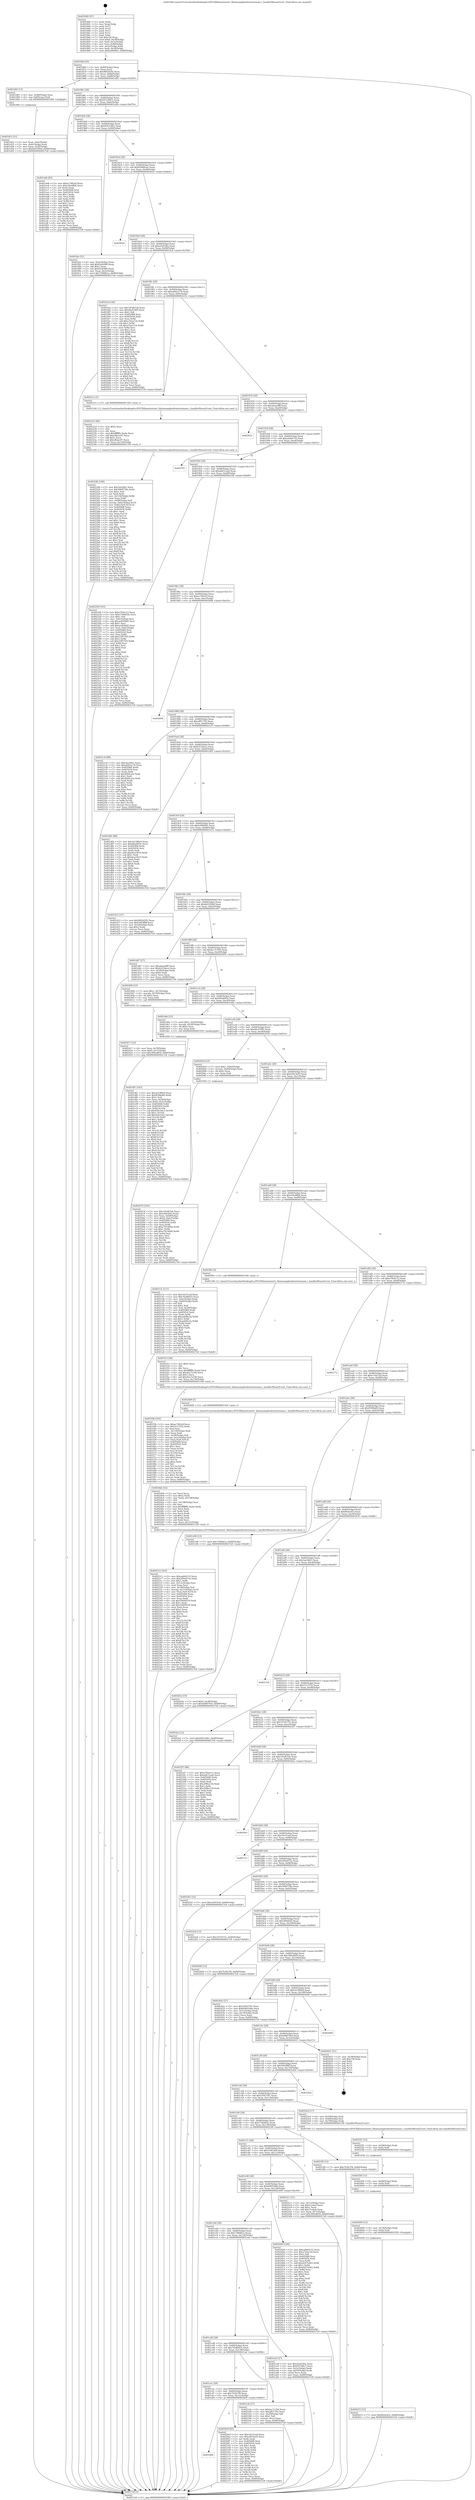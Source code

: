 digraph "0x401840" {
  label = "0x401840 (/mnt/c/Users/mathe/Desktop/tcc/POCII/binaries/extr_libuiexamplesdrawtextmain.c_handlerMouseEvent_Final-ollvm.out::main(0))"
  labelloc = "t"
  node[shape=record]

  Entry [label="",width=0.3,height=0.3,shape=circle,fillcolor=black,style=filled]
  "0x40186f" [label="{
     0x40186f [29]\l
     | [instrs]\l
     &nbsp;&nbsp;0x40186f \<+3\>: mov -0x80(%rbp),%eax\l
     &nbsp;&nbsp;0x401872 \<+2\>: mov %eax,%ecx\l
     &nbsp;&nbsp;0x401874 \<+6\>: sub $0x90f2d292,%ecx\l
     &nbsp;&nbsp;0x40187a \<+6\>: mov %eax,-0x84(%rbp)\l
     &nbsp;&nbsp;0x401880 \<+6\>: mov %ecx,-0x88(%rbp)\l
     &nbsp;&nbsp;0x401886 \<+6\>: je 0000000000401d45 \<main+0x505\>\l
  }"]
  "0x401d45" [label="{
     0x401d45 [13]\l
     | [instrs]\l
     &nbsp;&nbsp;0x401d45 \<+4\>: mov -0x48(%rbp),%rax\l
     &nbsp;&nbsp;0x401d49 \<+4\>: mov 0x8(%rax),%rdi\l
     &nbsp;&nbsp;0x401d4d \<+5\>: call 0000000000401060 \<atoi@plt\>\l
     | [calls]\l
     &nbsp;&nbsp;0x401060 \{1\} (unknown)\l
  }"]
  "0x40188c" [label="{
     0x40188c [28]\l
     | [instrs]\l
     &nbsp;&nbsp;0x40188c \<+5\>: jmp 0000000000401891 \<main+0x51\>\l
     &nbsp;&nbsp;0x401891 \<+6\>: mov -0x84(%rbp),%eax\l
     &nbsp;&nbsp;0x401897 \<+5\>: sub $0x95330fc1,%eax\l
     &nbsp;&nbsp;0x40189c \<+6\>: mov %eax,-0x8c(%rbp)\l
     &nbsp;&nbsp;0x4018a2 \<+6\>: je 0000000000401ebb \<main+0x67b\>\l
  }"]
  Exit [label="",width=0.3,height=0.3,shape=circle,fillcolor=black,style=filled,peripheries=2]
  "0x401ebb" [label="{
     0x401ebb [83]\l
     | [instrs]\l
     &nbsp;&nbsp;0x401ebb \<+5\>: mov $0xac7062ef,%eax\l
     &nbsp;&nbsp;0x401ec0 \<+5\>: mov $0xe5fe08bb,%ecx\l
     &nbsp;&nbsp;0x401ec5 \<+2\>: xor %edx,%edx\l
     &nbsp;&nbsp;0x401ec7 \<+7\>: mov 0x405068,%esi\l
     &nbsp;&nbsp;0x401ece \<+7\>: mov 0x405054,%edi\l
     &nbsp;&nbsp;0x401ed5 \<+3\>: sub $0x1,%edx\l
     &nbsp;&nbsp;0x401ed8 \<+3\>: mov %esi,%r8d\l
     &nbsp;&nbsp;0x401edb \<+3\>: add %edx,%r8d\l
     &nbsp;&nbsp;0x401ede \<+4\>: imul %r8d,%esi\l
     &nbsp;&nbsp;0x401ee2 \<+3\>: and $0x1,%esi\l
     &nbsp;&nbsp;0x401ee5 \<+3\>: cmp $0x0,%esi\l
     &nbsp;&nbsp;0x401ee8 \<+4\>: sete %r9b\l
     &nbsp;&nbsp;0x401eec \<+3\>: cmp $0xa,%edi\l
     &nbsp;&nbsp;0x401eef \<+4\>: setl %r10b\l
     &nbsp;&nbsp;0x401ef3 \<+3\>: mov %r9b,%r11b\l
     &nbsp;&nbsp;0x401ef6 \<+3\>: and %r10b,%r11b\l
     &nbsp;&nbsp;0x401ef9 \<+3\>: xor %r10b,%r9b\l
     &nbsp;&nbsp;0x401efc \<+3\>: or %r9b,%r11b\l
     &nbsp;&nbsp;0x401eff \<+4\>: test $0x1,%r11b\l
     &nbsp;&nbsp;0x401f03 \<+3\>: cmovne %ecx,%eax\l
     &nbsp;&nbsp;0x401f06 \<+3\>: mov %eax,-0x80(%rbp)\l
     &nbsp;&nbsp;0x401f09 \<+5\>: jmp 00000000004027e8 \<main+0xfa8\>\l
  }"]
  "0x4018a8" [label="{
     0x4018a8 [28]\l
     | [instrs]\l
     &nbsp;&nbsp;0x4018a8 \<+5\>: jmp 00000000004018ad \<main+0x6d\>\l
     &nbsp;&nbsp;0x4018ad \<+6\>: mov -0x84(%rbp),%eax\l
     &nbsp;&nbsp;0x4018b3 \<+5\>: sub $0x9567c0b1,%eax\l
     &nbsp;&nbsp;0x4018b8 \<+6\>: mov %eax,-0x90(%rbp)\l
     &nbsp;&nbsp;0x4018be \<+6\>: je 0000000000401fae \<main+0x76e\>\l
  }"]
  "0x402615" [label="{
     0x402615 [12]\l
     | [instrs]\l
     &nbsp;&nbsp;0x402615 \<+7\>: movl $0xf9e4cd5c,-0x80(%rbp)\l
     &nbsp;&nbsp;0x40261c \<+5\>: jmp 00000000004027e8 \<main+0xfa8\>\l
  }"]
  "0x401fae" [label="{
     0x401fae [31]\l
     | [instrs]\l
     &nbsp;&nbsp;0x401fae \<+3\>: mov -0x5c(%rbp),%eax\l
     &nbsp;&nbsp;0x401fb1 \<+5\>: add $0xf2efe946,%eax\l
     &nbsp;&nbsp;0x401fb6 \<+3\>: add $0x1,%eax\l
     &nbsp;&nbsp;0x401fb9 \<+5\>: sub $0xf2efe946,%eax\l
     &nbsp;&nbsp;0x401fbe \<+3\>: mov %eax,-0x5c(%rbp)\l
     &nbsp;&nbsp;0x401fc1 \<+7\>: movl $0x73f68b1a,-0x80(%rbp)\l
     &nbsp;&nbsp;0x401fc8 \<+5\>: jmp 00000000004027e8 \<main+0xfa8\>\l
  }"]
  "0x4018c4" [label="{
     0x4018c4 [28]\l
     | [instrs]\l
     &nbsp;&nbsp;0x4018c4 \<+5\>: jmp 00000000004018c9 \<main+0x89\>\l
     &nbsp;&nbsp;0x4018c9 \<+6\>: mov -0x84(%rbp),%eax\l
     &nbsp;&nbsp;0x4018cf \<+5\>: sub $0x95d80eae,%eax\l
     &nbsp;&nbsp;0x4018d4 \<+6\>: mov %eax,-0x94(%rbp)\l
     &nbsp;&nbsp;0x4018da \<+6\>: je 000000000040262d \<main+0xded\>\l
  }"]
  "0x402609" [label="{
     0x402609 [12]\l
     | [instrs]\l
     &nbsp;&nbsp;0x402609 \<+4\>: mov -0x78(%rbp),%rdx\l
     &nbsp;&nbsp;0x40260d \<+3\>: mov %rdx,%rdi\l
     &nbsp;&nbsp;0x402610 \<+5\>: call 0000000000401030 \<free@plt\>\l
     | [calls]\l
     &nbsp;&nbsp;0x401030 \{1\} (unknown)\l
  }"]
  "0x40262d" [label="{
     0x40262d\l
  }", style=dashed]
  "0x4018e0" [label="{
     0x4018e0 [28]\l
     | [instrs]\l
     &nbsp;&nbsp;0x4018e0 \<+5\>: jmp 00000000004018e5 \<main+0xa5\>\l
     &nbsp;&nbsp;0x4018e5 \<+6\>: mov -0x84(%rbp),%eax\l
     &nbsp;&nbsp;0x4018eb \<+5\>: sub $0xa5af33ba,%eax\l
     &nbsp;&nbsp;0x4018f0 \<+6\>: mov %eax,-0x98(%rbp)\l
     &nbsp;&nbsp;0x4018f6 \<+6\>: je 0000000000401fcd \<main+0x78d\>\l
  }"]
  "0x4025fd" [label="{
     0x4025fd [12]\l
     | [instrs]\l
     &nbsp;&nbsp;0x4025fd \<+4\>: mov -0x68(%rbp),%rdx\l
     &nbsp;&nbsp;0x402601 \<+3\>: mov %rdx,%rdi\l
     &nbsp;&nbsp;0x402604 \<+5\>: call 0000000000401030 \<free@plt\>\l
     | [calls]\l
     &nbsp;&nbsp;0x401030 \{1\} (unknown)\l
  }"]
  "0x401fcd" [label="{
     0x401fcd [144]\l
     | [instrs]\l
     &nbsp;&nbsp;0x401fcd \<+5\>: mov $0x145db7eb,%eax\l
     &nbsp;&nbsp;0x401fd2 \<+5\>: mov $0xd6c478f5,%ecx\l
     &nbsp;&nbsp;0x401fd7 \<+2\>: mov $0x1,%dl\l
     &nbsp;&nbsp;0x401fd9 \<+7\>: mov 0x405068,%esi\l
     &nbsp;&nbsp;0x401fe0 \<+7\>: mov 0x405054,%edi\l
     &nbsp;&nbsp;0x401fe7 \<+3\>: mov %esi,%r8d\l
     &nbsp;&nbsp;0x401fea \<+7\>: add $0xa7bea7cb,%r8d\l
     &nbsp;&nbsp;0x401ff1 \<+4\>: sub $0x1,%r8d\l
     &nbsp;&nbsp;0x401ff5 \<+7\>: sub $0xa7bea7cb,%r8d\l
     &nbsp;&nbsp;0x401ffc \<+4\>: imul %r8d,%esi\l
     &nbsp;&nbsp;0x402000 \<+3\>: and $0x1,%esi\l
     &nbsp;&nbsp;0x402003 \<+3\>: cmp $0x0,%esi\l
     &nbsp;&nbsp;0x402006 \<+4\>: sete %r9b\l
     &nbsp;&nbsp;0x40200a \<+3\>: cmp $0xa,%edi\l
     &nbsp;&nbsp;0x40200d \<+4\>: setl %r10b\l
     &nbsp;&nbsp;0x402011 \<+3\>: mov %r9b,%r11b\l
     &nbsp;&nbsp;0x402014 \<+4\>: xor $0xff,%r11b\l
     &nbsp;&nbsp;0x402018 \<+3\>: mov %r10b,%bl\l
     &nbsp;&nbsp;0x40201b \<+3\>: xor $0xff,%bl\l
     &nbsp;&nbsp;0x40201e \<+3\>: xor $0x0,%dl\l
     &nbsp;&nbsp;0x402021 \<+3\>: mov %r11b,%r14b\l
     &nbsp;&nbsp;0x402024 \<+4\>: and $0x0,%r14b\l
     &nbsp;&nbsp;0x402028 \<+3\>: and %dl,%r9b\l
     &nbsp;&nbsp;0x40202b \<+3\>: mov %bl,%r15b\l
     &nbsp;&nbsp;0x40202e \<+4\>: and $0x0,%r15b\l
     &nbsp;&nbsp;0x402032 \<+3\>: and %dl,%r10b\l
     &nbsp;&nbsp;0x402035 \<+3\>: or %r9b,%r14b\l
     &nbsp;&nbsp;0x402038 \<+3\>: or %r10b,%r15b\l
     &nbsp;&nbsp;0x40203b \<+3\>: xor %r15b,%r14b\l
     &nbsp;&nbsp;0x40203e \<+3\>: or %bl,%r11b\l
     &nbsp;&nbsp;0x402041 \<+4\>: xor $0xff,%r11b\l
     &nbsp;&nbsp;0x402045 \<+3\>: or $0x0,%dl\l
     &nbsp;&nbsp;0x402048 \<+3\>: and %dl,%r11b\l
     &nbsp;&nbsp;0x40204b \<+3\>: or %r11b,%r14b\l
     &nbsp;&nbsp;0x40204e \<+4\>: test $0x1,%r14b\l
     &nbsp;&nbsp;0x402052 \<+3\>: cmovne %ecx,%eax\l
     &nbsp;&nbsp;0x402055 \<+3\>: mov %eax,-0x80(%rbp)\l
     &nbsp;&nbsp;0x402058 \<+5\>: jmp 00000000004027e8 \<main+0xfa8\>\l
  }"]
  "0x4018fc" [label="{
     0x4018fc [28]\l
     | [instrs]\l
     &nbsp;&nbsp;0x4018fc \<+5\>: jmp 0000000000401901 \<main+0xc1\>\l
     &nbsp;&nbsp;0x401901 \<+6\>: mov -0x84(%rbp),%eax\l
     &nbsp;&nbsp;0x401907 \<+5\>: sub $0xa682a176,%eax\l
     &nbsp;&nbsp;0x40190c \<+6\>: mov %eax,-0x9c(%rbp)\l
     &nbsp;&nbsp;0x401912 \<+6\>: je 000000000040221e \<main+0x9de\>\l
  }"]
  "0x4025f1" [label="{
     0x4025f1 [12]\l
     | [instrs]\l
     &nbsp;&nbsp;0x4025f1 \<+4\>: mov -0x58(%rbp),%rdx\l
     &nbsp;&nbsp;0x4025f5 \<+3\>: mov %rdx,%rdi\l
     &nbsp;&nbsp;0x4025f8 \<+5\>: call 0000000000401030 \<free@plt\>\l
     | [calls]\l
     &nbsp;&nbsp;0x401030 \{1\} (unknown)\l
  }"]
  "0x40221e" [label="{
     0x40221e [5]\l
     | [instrs]\l
     &nbsp;&nbsp;0x40221e \<+5\>: call 0000000000401160 \<next_i\>\l
     | [calls]\l
     &nbsp;&nbsp;0x401160 \{1\} (/mnt/c/Users/mathe/Desktop/tcc/POCII/binaries/extr_libuiexamplesdrawtextmain.c_handlerMouseEvent_Final-ollvm.out::next_i)\l
  }"]
  "0x401918" [label="{
     0x401918 [28]\l
     | [instrs]\l
     &nbsp;&nbsp;0x401918 \<+5\>: jmp 000000000040191d \<main+0xdd\>\l
     &nbsp;&nbsp;0x40191d \<+6\>: mov -0x84(%rbp),%eax\l
     &nbsp;&nbsp;0x401923 \<+5\>: sub $0xa6aa28ff,%eax\l
     &nbsp;&nbsp;0x401928 \<+6\>: mov %eax,-0xa0(%rbp)\l
     &nbsp;&nbsp;0x40192e \<+6\>: je 0000000000402621 \<main+0xde1\>\l
  }"]
  "0x402512" [label="{
     0x402512 [163]\l
     | [instrs]\l
     &nbsp;&nbsp;0x402512 \<+5\>: mov $0xaab64135,%ecx\l
     &nbsp;&nbsp;0x402517 \<+5\>: mov $0x209a973a,%edx\l
     &nbsp;&nbsp;0x40251c \<+3\>: mov $0x1,%r8b\l
     &nbsp;&nbsp;0x40251f \<+6\>: mov -0x13c(%rbp),%esi\l
     &nbsp;&nbsp;0x402525 \<+3\>: imul %eax,%esi\l
     &nbsp;&nbsp;0x402528 \<+4\>: mov -0x78(%rbp),%r9\l
     &nbsp;&nbsp;0x40252c \<+4\>: movslq -0x7c(%rbp),%r10\l
     &nbsp;&nbsp;0x402530 \<+4\>: mov %esi,(%r9,%r10,4)\l
     &nbsp;&nbsp;0x402534 \<+7\>: mov 0x405068,%eax\l
     &nbsp;&nbsp;0x40253b \<+7\>: mov 0x405054,%esi\l
     &nbsp;&nbsp;0x402542 \<+2\>: mov %eax,%edi\l
     &nbsp;&nbsp;0x402544 \<+6\>: sub $0x59499550,%edi\l
     &nbsp;&nbsp;0x40254a \<+3\>: sub $0x1,%edi\l
     &nbsp;&nbsp;0x40254d \<+6\>: add $0x59499550,%edi\l
     &nbsp;&nbsp;0x402553 \<+3\>: imul %edi,%eax\l
     &nbsp;&nbsp;0x402556 \<+3\>: and $0x1,%eax\l
     &nbsp;&nbsp;0x402559 \<+3\>: cmp $0x0,%eax\l
     &nbsp;&nbsp;0x40255c \<+4\>: sete %r11b\l
     &nbsp;&nbsp;0x402560 \<+3\>: cmp $0xa,%esi\l
     &nbsp;&nbsp;0x402563 \<+3\>: setl %bl\l
     &nbsp;&nbsp;0x402566 \<+3\>: mov %r11b,%r14b\l
     &nbsp;&nbsp;0x402569 \<+4\>: xor $0xff,%r14b\l
     &nbsp;&nbsp;0x40256d \<+3\>: mov %bl,%r15b\l
     &nbsp;&nbsp;0x402570 \<+4\>: xor $0xff,%r15b\l
     &nbsp;&nbsp;0x402574 \<+4\>: xor $0x1,%r8b\l
     &nbsp;&nbsp;0x402578 \<+3\>: mov %r14b,%r12b\l
     &nbsp;&nbsp;0x40257b \<+4\>: and $0xff,%r12b\l
     &nbsp;&nbsp;0x40257f \<+3\>: and %r8b,%r11b\l
     &nbsp;&nbsp;0x402582 \<+3\>: mov %r15b,%r13b\l
     &nbsp;&nbsp;0x402585 \<+4\>: and $0xff,%r13b\l
     &nbsp;&nbsp;0x402589 \<+3\>: and %r8b,%bl\l
     &nbsp;&nbsp;0x40258c \<+3\>: or %r11b,%r12b\l
     &nbsp;&nbsp;0x40258f \<+3\>: or %bl,%r13b\l
     &nbsp;&nbsp;0x402592 \<+3\>: xor %r13b,%r12b\l
     &nbsp;&nbsp;0x402595 \<+3\>: or %r15b,%r14b\l
     &nbsp;&nbsp;0x402598 \<+4\>: xor $0xff,%r14b\l
     &nbsp;&nbsp;0x40259c \<+4\>: or $0x1,%r8b\l
     &nbsp;&nbsp;0x4025a0 \<+3\>: and %r8b,%r14b\l
     &nbsp;&nbsp;0x4025a3 \<+3\>: or %r14b,%r12b\l
     &nbsp;&nbsp;0x4025a6 \<+4\>: test $0x1,%r12b\l
     &nbsp;&nbsp;0x4025aa \<+3\>: cmovne %edx,%ecx\l
     &nbsp;&nbsp;0x4025ad \<+3\>: mov %ecx,-0x80(%rbp)\l
     &nbsp;&nbsp;0x4025b0 \<+5\>: jmp 00000000004027e8 \<main+0xfa8\>\l
  }"]
  "0x402621" [label="{
     0x402621\l
  }", style=dashed]
  "0x401934" [label="{
     0x401934 [28]\l
     | [instrs]\l
     &nbsp;&nbsp;0x401934 \<+5\>: jmp 0000000000401939 \<main+0xf9\>\l
     &nbsp;&nbsp;0x401939 \<+6\>: mov -0x84(%rbp),%eax\l
     &nbsp;&nbsp;0x40193f \<+5\>: sub $0xaab64135,%eax\l
     &nbsp;&nbsp;0x401944 \<+6\>: mov %eax,-0xa4(%rbp)\l
     &nbsp;&nbsp;0x40194a \<+6\>: je 0000000000402793 \<main+0xf53\>\l
  }"]
  "0x4024de" [label="{
     0x4024de [52]\l
     | [instrs]\l
     &nbsp;&nbsp;0x4024de \<+2\>: xor %ecx,%ecx\l
     &nbsp;&nbsp;0x4024e0 \<+5\>: mov $0x2,%edx\l
     &nbsp;&nbsp;0x4024e5 \<+6\>: mov %edx,-0x138(%rbp)\l
     &nbsp;&nbsp;0x4024eb \<+1\>: cltd\l
     &nbsp;&nbsp;0x4024ec \<+6\>: mov -0x138(%rbp),%esi\l
     &nbsp;&nbsp;0x4024f2 \<+2\>: idiv %esi\l
     &nbsp;&nbsp;0x4024f4 \<+6\>: imul $0xfffffffe,%edx,%edx\l
     &nbsp;&nbsp;0x4024fa \<+2\>: mov %ecx,%edi\l
     &nbsp;&nbsp;0x4024fc \<+2\>: sub %edx,%edi\l
     &nbsp;&nbsp;0x4024fe \<+2\>: mov %ecx,%edx\l
     &nbsp;&nbsp;0x402500 \<+3\>: sub $0x1,%edx\l
     &nbsp;&nbsp;0x402503 \<+2\>: add %edx,%edi\l
     &nbsp;&nbsp;0x402505 \<+2\>: sub %edi,%ecx\l
     &nbsp;&nbsp;0x402507 \<+6\>: mov %ecx,-0x13c(%rbp)\l
     &nbsp;&nbsp;0x40250d \<+5\>: call 0000000000401160 \<next_i\>\l
     | [calls]\l
     &nbsp;&nbsp;0x401160 \{1\} (/mnt/c/Users/mathe/Desktop/tcc/POCII/binaries/extr_libuiexamplesdrawtextmain.c_handlerMouseEvent_Final-ollvm.out::next_i)\l
  }"]
  "0x402793" [label="{
     0x402793\l
  }", style=dashed]
  "0x401950" [label="{
     0x401950 [28]\l
     | [instrs]\l
     &nbsp;&nbsp;0x401950 \<+5\>: jmp 0000000000401955 \<main+0x115\>\l
     &nbsp;&nbsp;0x401955 \<+6\>: mov -0x84(%rbp),%eax\l
     &nbsp;&nbsp;0x40195b \<+5\>: sub $0xab631aad,%eax\l
     &nbsp;&nbsp;0x401960 \<+6\>: mov %eax,-0xa8(%rbp)\l
     &nbsp;&nbsp;0x401966 \<+6\>: je 000000000040234f \<main+0xb0f\>\l
  }"]
  "0x402417" [label="{
     0x402417 [23]\l
     | [instrs]\l
     &nbsp;&nbsp;0x402417 \<+4\>: mov %rax,-0x78(%rbp)\l
     &nbsp;&nbsp;0x40241b \<+7\>: movl $0x0,-0x7c(%rbp)\l
     &nbsp;&nbsp;0x402422 \<+7\>: movl $0x390cd859,-0x80(%rbp)\l
     &nbsp;&nbsp;0x402429 \<+5\>: jmp 00000000004027e8 \<main+0xfa8\>\l
  }"]
  "0x40234f" [label="{
     0x40234f [165]\l
     | [instrs]\l
     &nbsp;&nbsp;0x40234f \<+5\>: mov $0xe78cbc12,%eax\l
     &nbsp;&nbsp;0x402354 \<+5\>: mov $0x57db402e,%ecx\l
     &nbsp;&nbsp;0x402359 \<+2\>: mov $0x1,%dl\l
     &nbsp;&nbsp;0x40235b \<+3\>: mov -0x6c(%rbp),%esi\l
     &nbsp;&nbsp;0x40235e \<+6\>: sub $0xaed59dd5,%esi\l
     &nbsp;&nbsp;0x402364 \<+3\>: add $0x1,%esi\l
     &nbsp;&nbsp;0x402367 \<+6\>: add $0xaed59dd5,%esi\l
     &nbsp;&nbsp;0x40236d \<+3\>: mov %esi,-0x6c(%rbp)\l
     &nbsp;&nbsp;0x402370 \<+7\>: mov 0x405068,%esi\l
     &nbsp;&nbsp;0x402377 \<+7\>: mov 0x405054,%edi\l
     &nbsp;&nbsp;0x40237e \<+3\>: mov %esi,%r8d\l
     &nbsp;&nbsp;0x402381 \<+7\>: add $0x23f975f3,%r8d\l
     &nbsp;&nbsp;0x402388 \<+4\>: sub $0x1,%r8d\l
     &nbsp;&nbsp;0x40238c \<+7\>: sub $0x23f975f3,%r8d\l
     &nbsp;&nbsp;0x402393 \<+4\>: imul %r8d,%esi\l
     &nbsp;&nbsp;0x402397 \<+3\>: and $0x1,%esi\l
     &nbsp;&nbsp;0x40239a \<+3\>: cmp $0x0,%esi\l
     &nbsp;&nbsp;0x40239d \<+4\>: sete %r9b\l
     &nbsp;&nbsp;0x4023a1 \<+3\>: cmp $0xa,%edi\l
     &nbsp;&nbsp;0x4023a4 \<+4\>: setl %r10b\l
     &nbsp;&nbsp;0x4023a8 \<+3\>: mov %r9b,%r11b\l
     &nbsp;&nbsp;0x4023ab \<+4\>: xor $0xff,%r11b\l
     &nbsp;&nbsp;0x4023af \<+3\>: mov %r10b,%bl\l
     &nbsp;&nbsp;0x4023b2 \<+3\>: xor $0xff,%bl\l
     &nbsp;&nbsp;0x4023b5 \<+3\>: xor $0x1,%dl\l
     &nbsp;&nbsp;0x4023b8 \<+3\>: mov %r11b,%r14b\l
     &nbsp;&nbsp;0x4023bb \<+4\>: and $0xff,%r14b\l
     &nbsp;&nbsp;0x4023bf \<+3\>: and %dl,%r9b\l
     &nbsp;&nbsp;0x4023c2 \<+3\>: mov %bl,%r15b\l
     &nbsp;&nbsp;0x4023c5 \<+4\>: and $0xff,%r15b\l
     &nbsp;&nbsp;0x4023c9 \<+3\>: and %dl,%r10b\l
     &nbsp;&nbsp;0x4023cc \<+3\>: or %r9b,%r14b\l
     &nbsp;&nbsp;0x4023cf \<+3\>: or %r10b,%r15b\l
     &nbsp;&nbsp;0x4023d2 \<+3\>: xor %r15b,%r14b\l
     &nbsp;&nbsp;0x4023d5 \<+3\>: or %bl,%r11b\l
     &nbsp;&nbsp;0x4023d8 \<+4\>: xor $0xff,%r11b\l
     &nbsp;&nbsp;0x4023dc \<+3\>: or $0x1,%dl\l
     &nbsp;&nbsp;0x4023df \<+3\>: and %dl,%r11b\l
     &nbsp;&nbsp;0x4023e2 \<+3\>: or %r11b,%r14b\l
     &nbsp;&nbsp;0x4023e5 \<+4\>: test $0x1,%r14b\l
     &nbsp;&nbsp;0x4023e9 \<+3\>: cmovne %ecx,%eax\l
     &nbsp;&nbsp;0x4023ec \<+3\>: mov %eax,-0x80(%rbp)\l
     &nbsp;&nbsp;0x4023ef \<+5\>: jmp 00000000004027e8 \<main+0xfa8\>\l
  }"]
  "0x40196c" [label="{
     0x40196c [28]\l
     | [instrs]\l
     &nbsp;&nbsp;0x40196c \<+5\>: jmp 0000000000401971 \<main+0x131\>\l
     &nbsp;&nbsp;0x401971 \<+6\>: mov -0x84(%rbp),%eax\l
     &nbsp;&nbsp;0x401977 \<+5\>: sub $0xac7062ef,%eax\l
     &nbsp;&nbsp;0x40197c \<+6\>: mov %eax,-0xac(%rbp)\l
     &nbsp;&nbsp;0x401982 \<+6\>: je 0000000000402694 \<main+0xe54\>\l
  }"]
  "0x40224b" [label="{
     0x40224b [160]\l
     | [instrs]\l
     &nbsp;&nbsp;0x40224b \<+5\>: mov $0x3ae5b61,%ecx\l
     &nbsp;&nbsp;0x402250 \<+5\>: mov $0x3068738a,%edx\l
     &nbsp;&nbsp;0x402255 \<+3\>: mov $0x1,%sil\l
     &nbsp;&nbsp;0x402258 \<+2\>: xor %edi,%edi\l
     &nbsp;&nbsp;0x40225a \<+7\>: mov -0x134(%rbp),%r8d\l
     &nbsp;&nbsp;0x402261 \<+4\>: imul %eax,%r8d\l
     &nbsp;&nbsp;0x402265 \<+4\>: mov -0x68(%rbp),%r9\l
     &nbsp;&nbsp;0x402269 \<+4\>: movslq -0x6c(%rbp),%r10\l
     &nbsp;&nbsp;0x40226d \<+4\>: mov %r8d,(%r9,%r10,4)\l
     &nbsp;&nbsp;0x402271 \<+7\>: mov 0x405068,%eax\l
     &nbsp;&nbsp;0x402278 \<+8\>: mov 0x405054,%r8d\l
     &nbsp;&nbsp;0x402280 \<+3\>: sub $0x1,%edi\l
     &nbsp;&nbsp;0x402283 \<+3\>: mov %eax,%r11d\l
     &nbsp;&nbsp;0x402286 \<+3\>: add %edi,%r11d\l
     &nbsp;&nbsp;0x402289 \<+4\>: imul %r11d,%eax\l
     &nbsp;&nbsp;0x40228d \<+3\>: and $0x1,%eax\l
     &nbsp;&nbsp;0x402290 \<+3\>: cmp $0x0,%eax\l
     &nbsp;&nbsp;0x402293 \<+3\>: sete %bl\l
     &nbsp;&nbsp;0x402296 \<+4\>: cmp $0xa,%r8d\l
     &nbsp;&nbsp;0x40229a \<+4\>: setl %r14b\l
     &nbsp;&nbsp;0x40229e \<+3\>: mov %bl,%r15b\l
     &nbsp;&nbsp;0x4022a1 \<+4\>: xor $0xff,%r15b\l
     &nbsp;&nbsp;0x4022a5 \<+3\>: mov %r14b,%r12b\l
     &nbsp;&nbsp;0x4022a8 \<+4\>: xor $0xff,%r12b\l
     &nbsp;&nbsp;0x4022ac \<+4\>: xor $0x1,%sil\l
     &nbsp;&nbsp;0x4022b0 \<+3\>: mov %r15b,%r13b\l
     &nbsp;&nbsp;0x4022b3 \<+4\>: and $0xff,%r13b\l
     &nbsp;&nbsp;0x4022b7 \<+3\>: and %sil,%bl\l
     &nbsp;&nbsp;0x4022ba \<+3\>: mov %r12b,%al\l
     &nbsp;&nbsp;0x4022bd \<+2\>: and $0xff,%al\l
     &nbsp;&nbsp;0x4022bf \<+3\>: and %sil,%r14b\l
     &nbsp;&nbsp;0x4022c2 \<+3\>: or %bl,%r13b\l
     &nbsp;&nbsp;0x4022c5 \<+3\>: or %r14b,%al\l
     &nbsp;&nbsp;0x4022c8 \<+3\>: xor %al,%r13b\l
     &nbsp;&nbsp;0x4022cb \<+3\>: or %r12b,%r15b\l
     &nbsp;&nbsp;0x4022ce \<+4\>: xor $0xff,%r15b\l
     &nbsp;&nbsp;0x4022d2 \<+4\>: or $0x1,%sil\l
     &nbsp;&nbsp;0x4022d6 \<+3\>: and %sil,%r15b\l
     &nbsp;&nbsp;0x4022d9 \<+3\>: or %r15b,%r13b\l
     &nbsp;&nbsp;0x4022dc \<+4\>: test $0x1,%r13b\l
     &nbsp;&nbsp;0x4022e0 \<+3\>: cmovne %edx,%ecx\l
     &nbsp;&nbsp;0x4022e3 \<+3\>: mov %ecx,-0x80(%rbp)\l
     &nbsp;&nbsp;0x4022e6 \<+5\>: jmp 00000000004027e8 \<main+0xfa8\>\l
  }"]
  "0x402694" [label="{
     0x402694\l
  }", style=dashed]
  "0x401988" [label="{
     0x401988 [28]\l
     | [instrs]\l
     &nbsp;&nbsp;0x401988 \<+5\>: jmp 000000000040198d \<main+0x14d\>\l
     &nbsp;&nbsp;0x40198d \<+6\>: mov -0x84(%rbp),%eax\l
     &nbsp;&nbsp;0x401993 \<+5\>: sub $0xaff51705,%eax\l
     &nbsp;&nbsp;0x401998 \<+6\>: mov %eax,-0xb0(%rbp)\l
     &nbsp;&nbsp;0x40199e \<+6\>: je 00000000004021c6 \<main+0x986\>\l
  }"]
  "0x402223" [label="{
     0x402223 [40]\l
     | [instrs]\l
     &nbsp;&nbsp;0x402223 \<+5\>: mov $0x2,%ecx\l
     &nbsp;&nbsp;0x402228 \<+1\>: cltd\l
     &nbsp;&nbsp;0x402229 \<+2\>: idiv %ecx\l
     &nbsp;&nbsp;0x40222b \<+6\>: imul $0xfffffffe,%edx,%ecx\l
     &nbsp;&nbsp;0x402231 \<+6\>: add $0xcf6eec97,%ecx\l
     &nbsp;&nbsp;0x402237 \<+3\>: add $0x1,%ecx\l
     &nbsp;&nbsp;0x40223a \<+6\>: sub $0xcf6eec97,%ecx\l
     &nbsp;&nbsp;0x402240 \<+6\>: mov %ecx,-0x134(%rbp)\l
     &nbsp;&nbsp;0x402246 \<+5\>: call 0000000000401160 \<next_i\>\l
     | [calls]\l
     &nbsp;&nbsp;0x401160 \{1\} (/mnt/c/Users/mathe/Desktop/tcc/POCII/binaries/extr_libuiexamplesdrawtextmain.c_handlerMouseEvent_Final-ollvm.out::next_i)\l
  }"]
  "0x4021c6" [label="{
     0x4021c6 [88]\l
     | [instrs]\l
     &nbsp;&nbsp;0x4021c6 \<+5\>: mov $0x3ae5b61,%eax\l
     &nbsp;&nbsp;0x4021cb \<+5\>: mov $0xa682a176,%ecx\l
     &nbsp;&nbsp;0x4021d0 \<+7\>: mov 0x405068,%edx\l
     &nbsp;&nbsp;0x4021d7 \<+7\>: mov 0x405054,%esi\l
     &nbsp;&nbsp;0x4021de \<+2\>: mov %edx,%edi\l
     &nbsp;&nbsp;0x4021e0 \<+6\>: sub $0x4bfdca2a,%edi\l
     &nbsp;&nbsp;0x4021e6 \<+3\>: sub $0x1,%edi\l
     &nbsp;&nbsp;0x4021e9 \<+6\>: add $0x4bfdca2a,%edi\l
     &nbsp;&nbsp;0x4021ef \<+3\>: imul %edi,%edx\l
     &nbsp;&nbsp;0x4021f2 \<+3\>: and $0x1,%edx\l
     &nbsp;&nbsp;0x4021f5 \<+3\>: cmp $0x0,%edx\l
     &nbsp;&nbsp;0x4021f8 \<+4\>: sete %r8b\l
     &nbsp;&nbsp;0x4021fc \<+3\>: cmp $0xa,%esi\l
     &nbsp;&nbsp;0x4021ff \<+4\>: setl %r9b\l
     &nbsp;&nbsp;0x402203 \<+3\>: mov %r8b,%r10b\l
     &nbsp;&nbsp;0x402206 \<+3\>: and %r9b,%r10b\l
     &nbsp;&nbsp;0x402209 \<+3\>: xor %r9b,%r8b\l
     &nbsp;&nbsp;0x40220c \<+3\>: or %r8b,%r10b\l
     &nbsp;&nbsp;0x40220f \<+4\>: test $0x1,%r10b\l
     &nbsp;&nbsp;0x402213 \<+3\>: cmovne %ecx,%eax\l
     &nbsp;&nbsp;0x402216 \<+3\>: mov %eax,-0x80(%rbp)\l
     &nbsp;&nbsp;0x402219 \<+5\>: jmp 00000000004027e8 \<main+0xfa8\>\l
  }"]
  "0x4019a4" [label="{
     0x4019a4 [28]\l
     | [instrs]\l
     &nbsp;&nbsp;0x4019a4 \<+5\>: jmp 00000000004019a9 \<main+0x169\>\l
     &nbsp;&nbsp;0x4019a9 \<+6\>: mov -0x84(%rbp),%eax\l
     &nbsp;&nbsp;0x4019af \<+5\>: sub $0xb253dece,%eax\l
     &nbsp;&nbsp;0x4019b4 \<+6\>: mov %eax,-0xb4(%rbp)\l
     &nbsp;&nbsp;0x4019ba \<+6\>: je 0000000000401d82 \<main+0x542\>\l
  }"]
  "0x401d08" [label="{
     0x401d08\l
  }", style=dashed]
  "0x401d82" [label="{
     0x401d82 [88]\l
     | [instrs]\l
     &nbsp;&nbsp;0x401d82 \<+5\>: mov $0x3a19f0e9,%eax\l
     &nbsp;&nbsp;0x401d87 \<+5\>: mov $0xd6ad6f3e,%ecx\l
     &nbsp;&nbsp;0x401d8c \<+7\>: mov 0x405068,%edx\l
     &nbsp;&nbsp;0x401d93 \<+7\>: mov 0x405054,%esi\l
     &nbsp;&nbsp;0x401d9a \<+2\>: mov %edx,%edi\l
     &nbsp;&nbsp;0x401d9c \<+6\>: add $0x4eee5619,%edi\l
     &nbsp;&nbsp;0x401da2 \<+3\>: sub $0x1,%edi\l
     &nbsp;&nbsp;0x401da5 \<+6\>: sub $0x4eee5619,%edi\l
     &nbsp;&nbsp;0x401dab \<+3\>: imul %edi,%edx\l
     &nbsp;&nbsp;0x401dae \<+3\>: and $0x1,%edx\l
     &nbsp;&nbsp;0x401db1 \<+3\>: cmp $0x0,%edx\l
     &nbsp;&nbsp;0x401db4 \<+4\>: sete %r8b\l
     &nbsp;&nbsp;0x401db8 \<+3\>: cmp $0xa,%esi\l
     &nbsp;&nbsp;0x401dbb \<+4\>: setl %r9b\l
     &nbsp;&nbsp;0x401dbf \<+3\>: mov %r8b,%r10b\l
     &nbsp;&nbsp;0x401dc2 \<+3\>: and %r9b,%r10b\l
     &nbsp;&nbsp;0x401dc5 \<+3\>: xor %r9b,%r8b\l
     &nbsp;&nbsp;0x401dc8 \<+3\>: or %r8b,%r10b\l
     &nbsp;&nbsp;0x401dcb \<+4\>: test $0x1,%r10b\l
     &nbsp;&nbsp;0x401dcf \<+3\>: cmovne %ecx,%eax\l
     &nbsp;&nbsp;0x401dd2 \<+3\>: mov %eax,-0x80(%rbp)\l
     &nbsp;&nbsp;0x401dd5 \<+5\>: jmp 00000000004027e8 \<main+0xfa8\>\l
  }"]
  "0x4019c0" [label="{
     0x4019c0 [28]\l
     | [instrs]\l
     &nbsp;&nbsp;0x4019c0 \<+5\>: jmp 00000000004019c5 \<main+0x185\>\l
     &nbsp;&nbsp;0x4019c5 \<+6\>: mov -0x84(%rbp),%eax\l
     &nbsp;&nbsp;0x4019cb \<+5\>: sub $0xb2f40061,%eax\l
     &nbsp;&nbsp;0x4019d0 \<+6\>: mov %eax,-0xb8(%rbp)\l
     &nbsp;&nbsp;0x4019d6 \<+6\>: je 0000000000401d12 \<main+0x4d2\>\l
  }"]
  "0x4020e9" [label="{
     0x4020e9 [83]\l
     | [instrs]\l
     &nbsp;&nbsp;0x4020e9 \<+5\>: mov $0x16e31aef,%eax\l
     &nbsp;&nbsp;0x4020ee \<+5\>: mov $0xe0014af3,%ecx\l
     &nbsp;&nbsp;0x4020f3 \<+2\>: xor %edx,%edx\l
     &nbsp;&nbsp;0x4020f5 \<+7\>: mov 0x405068,%esi\l
     &nbsp;&nbsp;0x4020fc \<+7\>: mov 0x405054,%edi\l
     &nbsp;&nbsp;0x402103 \<+3\>: sub $0x1,%edx\l
     &nbsp;&nbsp;0x402106 \<+3\>: mov %esi,%r8d\l
     &nbsp;&nbsp;0x402109 \<+3\>: add %edx,%r8d\l
     &nbsp;&nbsp;0x40210c \<+4\>: imul %r8d,%esi\l
     &nbsp;&nbsp;0x402110 \<+3\>: and $0x1,%esi\l
     &nbsp;&nbsp;0x402113 \<+3\>: cmp $0x0,%esi\l
     &nbsp;&nbsp;0x402116 \<+4\>: sete %r9b\l
     &nbsp;&nbsp;0x40211a \<+3\>: cmp $0xa,%edi\l
     &nbsp;&nbsp;0x40211d \<+4\>: setl %r10b\l
     &nbsp;&nbsp;0x402121 \<+3\>: mov %r9b,%r11b\l
     &nbsp;&nbsp;0x402124 \<+3\>: and %r10b,%r11b\l
     &nbsp;&nbsp;0x402127 \<+3\>: xor %r10b,%r9b\l
     &nbsp;&nbsp;0x40212a \<+3\>: or %r9b,%r11b\l
     &nbsp;&nbsp;0x40212d \<+4\>: test $0x1,%r11b\l
     &nbsp;&nbsp;0x402131 \<+3\>: cmovne %ecx,%eax\l
     &nbsp;&nbsp;0x402134 \<+3\>: mov %eax,-0x80(%rbp)\l
     &nbsp;&nbsp;0x402137 \<+5\>: jmp 00000000004027e8 \<main+0xfa8\>\l
  }"]
  "0x401d12" [label="{
     0x401d12 [27]\l
     | [instrs]\l
     &nbsp;&nbsp;0x401d12 \<+5\>: mov $0x90f2d292,%eax\l
     &nbsp;&nbsp;0x401d17 \<+5\>: mov $0x5003ff4f,%ecx\l
     &nbsp;&nbsp;0x401d1c \<+3\>: mov -0x34(%rbp),%edx\l
     &nbsp;&nbsp;0x401d1f \<+3\>: cmp $0x2,%edx\l
     &nbsp;&nbsp;0x401d22 \<+3\>: cmovne %ecx,%eax\l
     &nbsp;&nbsp;0x401d25 \<+3\>: mov %eax,-0x80(%rbp)\l
     &nbsp;&nbsp;0x401d28 \<+5\>: jmp 00000000004027e8 \<main+0xfa8\>\l
  }"]
  "0x4019dc" [label="{
     0x4019dc [28]\l
     | [instrs]\l
     &nbsp;&nbsp;0x4019dc \<+5\>: jmp 00000000004019e1 \<main+0x1a1\>\l
     &nbsp;&nbsp;0x4019e1 \<+6\>: mov -0x84(%rbp),%eax\l
     &nbsp;&nbsp;0x4019e7 \<+5\>: sub $0xbb5599af,%eax\l
     &nbsp;&nbsp;0x4019ec \<+6\>: mov %eax,-0xbc(%rbp)\l
     &nbsp;&nbsp;0x4019f2 \<+6\>: je 0000000000401d67 \<main+0x527\>\l
  }"]
  "0x4027e8" [label="{
     0x4027e8 [5]\l
     | [instrs]\l
     &nbsp;&nbsp;0x4027e8 \<+5\>: jmp 000000000040186f \<main+0x2f\>\l
  }"]
  "0x401840" [label="{
     0x401840 [47]\l
     | [instrs]\l
     &nbsp;&nbsp;0x401840 \<+1\>: push %rbp\l
     &nbsp;&nbsp;0x401841 \<+3\>: mov %rsp,%rbp\l
     &nbsp;&nbsp;0x401844 \<+2\>: push %r15\l
     &nbsp;&nbsp;0x401846 \<+2\>: push %r14\l
     &nbsp;&nbsp;0x401848 \<+2\>: push %r13\l
     &nbsp;&nbsp;0x40184a \<+2\>: push %r12\l
     &nbsp;&nbsp;0x40184c \<+1\>: push %rbx\l
     &nbsp;&nbsp;0x40184d \<+7\>: sub $0x138,%rsp\l
     &nbsp;&nbsp;0x401854 \<+7\>: movl $0x0,-0x38(%rbp)\l
     &nbsp;&nbsp;0x40185b \<+3\>: mov %edi,-0x3c(%rbp)\l
     &nbsp;&nbsp;0x40185e \<+4\>: mov %rsi,-0x48(%rbp)\l
     &nbsp;&nbsp;0x401862 \<+3\>: mov -0x3c(%rbp),%edi\l
     &nbsp;&nbsp;0x401865 \<+3\>: mov %edi,-0x34(%rbp)\l
     &nbsp;&nbsp;0x401868 \<+7\>: movl $0xb2f40061,-0x80(%rbp)\l
  }"]
  "0x401d52" [label="{
     0x401d52 [21]\l
     | [instrs]\l
     &nbsp;&nbsp;0x401d52 \<+3\>: mov %eax,-0x4c(%rbp)\l
     &nbsp;&nbsp;0x401d55 \<+3\>: mov -0x4c(%rbp),%eax\l
     &nbsp;&nbsp;0x401d58 \<+3\>: mov %eax,-0x30(%rbp)\l
     &nbsp;&nbsp;0x401d5b \<+7\>: movl $0xbb5599af,-0x80(%rbp)\l
     &nbsp;&nbsp;0x401d62 \<+5\>: jmp 00000000004027e8 \<main+0xfa8\>\l
  }"]
  "0x401cec" [label="{
     0x401cec [28]\l
     | [instrs]\l
     &nbsp;&nbsp;0x401cec \<+5\>: jmp 0000000000401cf1 \<main+0x4b1\>\l
     &nbsp;&nbsp;0x401cf1 \<+6\>: mov -0x84(%rbp),%eax\l
     &nbsp;&nbsp;0x401cf7 \<+5\>: sub $0x7b3fa7f4,%eax\l
     &nbsp;&nbsp;0x401cfc \<+6\>: mov %eax,-0x12c(%rbp)\l
     &nbsp;&nbsp;0x401d02 \<+6\>: je 00000000004020e9 \<main+0x8a9\>\l
  }"]
  "0x401d67" [label="{
     0x401d67 [27]\l
     | [instrs]\l
     &nbsp;&nbsp;0x401d67 \<+5\>: mov $0xa6aa28ff,%eax\l
     &nbsp;&nbsp;0x401d6c \<+5\>: mov $0xb253dece,%ecx\l
     &nbsp;&nbsp;0x401d71 \<+3\>: mov -0x30(%rbp),%edx\l
     &nbsp;&nbsp;0x401d74 \<+3\>: cmp $0x0,%edx\l
     &nbsp;&nbsp;0x401d77 \<+3\>: cmove %ecx,%eax\l
     &nbsp;&nbsp;0x401d7a \<+3\>: mov %eax,-0x80(%rbp)\l
     &nbsp;&nbsp;0x401d7d \<+5\>: jmp 00000000004027e8 \<main+0xfa8\>\l
  }"]
  "0x4019f8" [label="{
     0x4019f8 [28]\l
     | [instrs]\l
     &nbsp;&nbsp;0x4019f8 \<+5\>: jmp 00000000004019fd \<main+0x1bd\>\l
     &nbsp;&nbsp;0x4019fd \<+6\>: mov -0x84(%rbp),%eax\l
     &nbsp;&nbsp;0x401a03 \<+5\>: sub $0xbcc7c350,%eax\l
     &nbsp;&nbsp;0x401a08 \<+6\>: mov %eax,-0xc0(%rbp)\l
     &nbsp;&nbsp;0x401a0e \<+6\>: je 0000000000402400 \<main+0xbc0\>\l
  }"]
  "0x4021ab" [label="{
     0x4021ab [27]\l
     | [instrs]\l
     &nbsp;&nbsp;0x4021ab \<+5\>: mov $0xbcc7c350,%eax\l
     &nbsp;&nbsp;0x4021b0 \<+5\>: mov $0xaff51705,%ecx\l
     &nbsp;&nbsp;0x4021b5 \<+3\>: mov -0x29(%rbp),%dl\l
     &nbsp;&nbsp;0x4021b8 \<+3\>: test $0x1,%dl\l
     &nbsp;&nbsp;0x4021bb \<+3\>: cmovne %ecx,%eax\l
     &nbsp;&nbsp;0x4021be \<+3\>: mov %eax,-0x80(%rbp)\l
     &nbsp;&nbsp;0x4021c1 \<+5\>: jmp 00000000004027e8 \<main+0xfa8\>\l
  }"]
  "0x402400" [label="{
     0x402400 [23]\l
     | [instrs]\l
     &nbsp;&nbsp;0x402400 \<+7\>: movl $0x1,-0x70(%rbp)\l
     &nbsp;&nbsp;0x402407 \<+4\>: movslq -0x70(%rbp),%rax\l
     &nbsp;&nbsp;0x40240b \<+4\>: shl $0x2,%rax\l
     &nbsp;&nbsp;0x40240f \<+3\>: mov %rax,%rdi\l
     &nbsp;&nbsp;0x402412 \<+5\>: call 0000000000401050 \<malloc@plt\>\l
     | [calls]\l
     &nbsp;&nbsp;0x401050 \{1\} (unknown)\l
  }"]
  "0x401a14" [label="{
     0x401a14 [28]\l
     | [instrs]\l
     &nbsp;&nbsp;0x401a14 \<+5\>: jmp 0000000000401a19 \<main+0x1d9\>\l
     &nbsp;&nbsp;0x401a19 \<+6\>: mov -0x84(%rbp),%eax\l
     &nbsp;&nbsp;0x401a1f \<+5\>: sub $0xd6ad6f3e,%eax\l
     &nbsp;&nbsp;0x401a24 \<+6\>: mov %eax,-0xc4(%rbp)\l
     &nbsp;&nbsp;0x401a2a \<+6\>: je 0000000000401dda \<main+0x59a\>\l
  }"]
  "0x402074" [label="{
     0x402074 [105]\l
     | [instrs]\l
     &nbsp;&nbsp;0x402074 \<+5\>: mov $0x145db7eb,%ecx\l
     &nbsp;&nbsp;0x402079 \<+5\>: mov $0x360efef2,%edx\l
     &nbsp;&nbsp;0x40207e \<+4\>: mov %rax,-0x68(%rbp)\l
     &nbsp;&nbsp;0x402082 \<+7\>: movl $0x0,-0x6c(%rbp)\l
     &nbsp;&nbsp;0x402089 \<+7\>: mov 0x405068,%esi\l
     &nbsp;&nbsp;0x402090 \<+8\>: mov 0x405054,%r8d\l
     &nbsp;&nbsp;0x402098 \<+3\>: mov %esi,%r9d\l
     &nbsp;&nbsp;0x40209b \<+7\>: sub $0xe7814894,%r9d\l
     &nbsp;&nbsp;0x4020a2 \<+4\>: sub $0x1,%r9d\l
     &nbsp;&nbsp;0x4020a6 \<+7\>: add $0xe7814894,%r9d\l
     &nbsp;&nbsp;0x4020ad \<+4\>: imul %r9d,%esi\l
     &nbsp;&nbsp;0x4020b1 \<+3\>: and $0x1,%esi\l
     &nbsp;&nbsp;0x4020b4 \<+3\>: cmp $0x0,%esi\l
     &nbsp;&nbsp;0x4020b7 \<+4\>: sete %r10b\l
     &nbsp;&nbsp;0x4020bb \<+4\>: cmp $0xa,%r8d\l
     &nbsp;&nbsp;0x4020bf \<+4\>: setl %r11b\l
     &nbsp;&nbsp;0x4020c3 \<+3\>: mov %r10b,%bl\l
     &nbsp;&nbsp;0x4020c6 \<+3\>: and %r11b,%bl\l
     &nbsp;&nbsp;0x4020c9 \<+3\>: xor %r11b,%r10b\l
     &nbsp;&nbsp;0x4020cc \<+3\>: or %r10b,%bl\l
     &nbsp;&nbsp;0x4020cf \<+3\>: test $0x1,%bl\l
     &nbsp;&nbsp;0x4020d2 \<+3\>: cmovne %edx,%ecx\l
     &nbsp;&nbsp;0x4020d5 \<+3\>: mov %ecx,-0x80(%rbp)\l
     &nbsp;&nbsp;0x4020d8 \<+5\>: jmp 00000000004027e8 \<main+0xfa8\>\l
  }"]
  "0x401dda" [label="{
     0x401dda [23]\l
     | [instrs]\l
     &nbsp;&nbsp;0x401dda \<+7\>: movl $0x1,-0x50(%rbp)\l
     &nbsp;&nbsp;0x401de1 \<+4\>: movslq -0x50(%rbp),%rax\l
     &nbsp;&nbsp;0x401de5 \<+4\>: shl $0x2,%rax\l
     &nbsp;&nbsp;0x401de9 \<+3\>: mov %rax,%rdi\l
     &nbsp;&nbsp;0x401dec \<+5\>: call 0000000000401050 \<malloc@plt\>\l
     | [calls]\l
     &nbsp;&nbsp;0x401050 \{1\} (unknown)\l
  }"]
  "0x401a30" [label="{
     0x401a30 [28]\l
     | [instrs]\l
     &nbsp;&nbsp;0x401a30 \<+5\>: jmp 0000000000401a35 \<main+0x1f5\>\l
     &nbsp;&nbsp;0x401a35 \<+6\>: mov -0x84(%rbp),%eax\l
     &nbsp;&nbsp;0x401a3b \<+5\>: sub $0xd6c478f5,%eax\l
     &nbsp;&nbsp;0x401a40 \<+6\>: mov %eax,-0xc8(%rbp)\l
     &nbsp;&nbsp;0x401a46 \<+6\>: je 000000000040205d \<main+0x81d\>\l
  }"]
  "0x401df1" [label="{
     0x401df1 [163]\l
     | [instrs]\l
     &nbsp;&nbsp;0x401df1 \<+5\>: mov $0x3a19f0e9,%ecx\l
     &nbsp;&nbsp;0x401df6 \<+5\>: mov $0xf03f8a84,%edx\l
     &nbsp;&nbsp;0x401dfb \<+3\>: mov $0x1,%sil\l
     &nbsp;&nbsp;0x401dfe \<+4\>: mov %rax,-0x58(%rbp)\l
     &nbsp;&nbsp;0x401e02 \<+7\>: movl $0x0,-0x5c(%rbp)\l
     &nbsp;&nbsp;0x401e09 \<+8\>: mov 0x405068,%r8d\l
     &nbsp;&nbsp;0x401e11 \<+8\>: mov 0x405054,%r9d\l
     &nbsp;&nbsp;0x401e19 \<+3\>: mov %r8d,%r10d\l
     &nbsp;&nbsp;0x401e1c \<+7\>: sub $0x924c5dc3,%r10d\l
     &nbsp;&nbsp;0x401e23 \<+4\>: sub $0x1,%r10d\l
     &nbsp;&nbsp;0x401e27 \<+7\>: add $0x924c5dc3,%r10d\l
     &nbsp;&nbsp;0x401e2e \<+4\>: imul %r10d,%r8d\l
     &nbsp;&nbsp;0x401e32 \<+4\>: and $0x1,%r8d\l
     &nbsp;&nbsp;0x401e36 \<+4\>: cmp $0x0,%r8d\l
     &nbsp;&nbsp;0x401e3a \<+4\>: sete %r11b\l
     &nbsp;&nbsp;0x401e3e \<+4\>: cmp $0xa,%r9d\l
     &nbsp;&nbsp;0x401e42 \<+3\>: setl %bl\l
     &nbsp;&nbsp;0x401e45 \<+3\>: mov %r11b,%r14b\l
     &nbsp;&nbsp;0x401e48 \<+4\>: xor $0xff,%r14b\l
     &nbsp;&nbsp;0x401e4c \<+3\>: mov %bl,%r15b\l
     &nbsp;&nbsp;0x401e4f \<+4\>: xor $0xff,%r15b\l
     &nbsp;&nbsp;0x401e53 \<+4\>: xor $0x0,%sil\l
     &nbsp;&nbsp;0x401e57 \<+3\>: mov %r14b,%r12b\l
     &nbsp;&nbsp;0x401e5a \<+4\>: and $0x0,%r12b\l
     &nbsp;&nbsp;0x401e5e \<+3\>: and %sil,%r11b\l
     &nbsp;&nbsp;0x401e61 \<+3\>: mov %r15b,%r13b\l
     &nbsp;&nbsp;0x401e64 \<+4\>: and $0x0,%r13b\l
     &nbsp;&nbsp;0x401e68 \<+3\>: and %sil,%bl\l
     &nbsp;&nbsp;0x401e6b \<+3\>: or %r11b,%r12b\l
     &nbsp;&nbsp;0x401e6e \<+3\>: or %bl,%r13b\l
     &nbsp;&nbsp;0x401e71 \<+3\>: xor %r13b,%r12b\l
     &nbsp;&nbsp;0x401e74 \<+3\>: or %r15b,%r14b\l
     &nbsp;&nbsp;0x401e77 \<+4\>: xor $0xff,%r14b\l
     &nbsp;&nbsp;0x401e7b \<+4\>: or $0x0,%sil\l
     &nbsp;&nbsp;0x401e7f \<+3\>: and %sil,%r14b\l
     &nbsp;&nbsp;0x401e82 \<+3\>: or %r14b,%r12b\l
     &nbsp;&nbsp;0x401e85 \<+4\>: test $0x1,%r12b\l
     &nbsp;&nbsp;0x401e89 \<+3\>: cmovne %edx,%ecx\l
     &nbsp;&nbsp;0x401e8c \<+3\>: mov %ecx,-0x80(%rbp)\l
     &nbsp;&nbsp;0x401e8f \<+5\>: jmp 00000000004027e8 \<main+0xfa8\>\l
  }"]
  "0x401f3b" [label="{
     0x401f3b [103]\l
     | [instrs]\l
     &nbsp;&nbsp;0x401f3b \<+5\>: mov $0xac7062ef,%ecx\l
     &nbsp;&nbsp;0x401f40 \<+5\>: mov $0x5127252,%edx\l
     &nbsp;&nbsp;0x401f45 \<+2\>: xor %esi,%esi\l
     &nbsp;&nbsp;0x401f47 \<+6\>: mov -0x130(%rbp),%edi\l
     &nbsp;&nbsp;0x401f4d \<+3\>: imul %eax,%edi\l
     &nbsp;&nbsp;0x401f50 \<+4\>: mov -0x58(%rbp),%r8\l
     &nbsp;&nbsp;0x401f54 \<+4\>: movslq -0x5c(%rbp),%r9\l
     &nbsp;&nbsp;0x401f58 \<+4\>: mov %edi,(%r8,%r9,4)\l
     &nbsp;&nbsp;0x401f5c \<+7\>: mov 0x405068,%eax\l
     &nbsp;&nbsp;0x401f63 \<+7\>: mov 0x405054,%edi\l
     &nbsp;&nbsp;0x401f6a \<+3\>: sub $0x1,%esi\l
     &nbsp;&nbsp;0x401f6d \<+3\>: mov %eax,%r10d\l
     &nbsp;&nbsp;0x401f70 \<+3\>: add %esi,%r10d\l
     &nbsp;&nbsp;0x401f73 \<+4\>: imul %r10d,%eax\l
     &nbsp;&nbsp;0x401f77 \<+3\>: and $0x1,%eax\l
     &nbsp;&nbsp;0x401f7a \<+3\>: cmp $0x0,%eax\l
     &nbsp;&nbsp;0x401f7d \<+4\>: sete %r11b\l
     &nbsp;&nbsp;0x401f81 \<+3\>: cmp $0xa,%edi\l
     &nbsp;&nbsp;0x401f84 \<+3\>: setl %bl\l
     &nbsp;&nbsp;0x401f87 \<+3\>: mov %r11b,%r14b\l
     &nbsp;&nbsp;0x401f8a \<+3\>: and %bl,%r14b\l
     &nbsp;&nbsp;0x401f8d \<+3\>: xor %bl,%r11b\l
     &nbsp;&nbsp;0x401f90 \<+3\>: or %r11b,%r14b\l
     &nbsp;&nbsp;0x401f93 \<+4\>: test $0x1,%r14b\l
     &nbsp;&nbsp;0x401f97 \<+3\>: cmovne %edx,%ecx\l
     &nbsp;&nbsp;0x401f9a \<+3\>: mov %ecx,-0x80(%rbp)\l
     &nbsp;&nbsp;0x401f9d \<+5\>: jmp 00000000004027e8 \<main+0xfa8\>\l
  }"]
  "0x40205d" [label="{
     0x40205d [23]\l
     | [instrs]\l
     &nbsp;&nbsp;0x40205d \<+7\>: movl $0x1,-0x60(%rbp)\l
     &nbsp;&nbsp;0x402064 \<+4\>: movslq -0x60(%rbp),%rax\l
     &nbsp;&nbsp;0x402068 \<+4\>: shl $0x2,%rax\l
     &nbsp;&nbsp;0x40206c \<+3\>: mov %rax,%rdi\l
     &nbsp;&nbsp;0x40206f \<+5\>: call 0000000000401050 \<malloc@plt\>\l
     | [calls]\l
     &nbsp;&nbsp;0x401050 \{1\} (unknown)\l
  }"]
  "0x401a4c" [label="{
     0x401a4c [28]\l
     | [instrs]\l
     &nbsp;&nbsp;0x401a4c \<+5\>: jmp 0000000000401a51 \<main+0x211\>\l
     &nbsp;&nbsp;0x401a51 \<+6\>: mov -0x84(%rbp),%eax\l
     &nbsp;&nbsp;0x401a57 \<+5\>: sub $0xe0014af3,%eax\l
     &nbsp;&nbsp;0x401a5c \<+6\>: mov %eax,-0xcc(%rbp)\l
     &nbsp;&nbsp;0x401a62 \<+6\>: je 000000000040213c \<main+0x8fc\>\l
  }"]
  "0x401f13" [label="{
     0x401f13 [40]\l
     | [instrs]\l
     &nbsp;&nbsp;0x401f13 \<+5\>: mov $0x2,%ecx\l
     &nbsp;&nbsp;0x401f18 \<+1\>: cltd\l
     &nbsp;&nbsp;0x401f19 \<+2\>: idiv %ecx\l
     &nbsp;&nbsp;0x401f1b \<+6\>: imul $0xfffffffe,%edx,%ecx\l
     &nbsp;&nbsp;0x401f21 \<+6\>: sub $0xd2a7a106,%ecx\l
     &nbsp;&nbsp;0x401f27 \<+3\>: add $0x1,%ecx\l
     &nbsp;&nbsp;0x401f2a \<+6\>: add $0xd2a7a106,%ecx\l
     &nbsp;&nbsp;0x401f30 \<+6\>: mov %ecx,-0x130(%rbp)\l
     &nbsp;&nbsp;0x401f36 \<+5\>: call 0000000000401160 \<next_i\>\l
     | [calls]\l
     &nbsp;&nbsp;0x401160 \{1\} (/mnt/c/Users/mathe/Desktop/tcc/POCII/binaries/extr_libuiexamplesdrawtextmain.c_handlerMouseEvent_Final-ollvm.out::next_i)\l
  }"]
  "0x40213c" [label="{
     0x40213c [111]\l
     | [instrs]\l
     &nbsp;&nbsp;0x40213c \<+5\>: mov $0x16e31aef,%eax\l
     &nbsp;&nbsp;0x402141 \<+5\>: mov $0x76c8b925,%ecx\l
     &nbsp;&nbsp;0x402146 \<+3\>: mov -0x6c(%rbp),%edx\l
     &nbsp;&nbsp;0x402149 \<+3\>: cmp -0x60(%rbp),%edx\l
     &nbsp;&nbsp;0x40214c \<+4\>: setl %sil\l
     &nbsp;&nbsp;0x402150 \<+4\>: and $0x1,%sil\l
     &nbsp;&nbsp;0x402154 \<+4\>: mov %sil,-0x29(%rbp)\l
     &nbsp;&nbsp;0x402158 \<+7\>: mov 0x405068,%edx\l
     &nbsp;&nbsp;0x40215f \<+7\>: mov 0x405054,%edi\l
     &nbsp;&nbsp;0x402166 \<+3\>: mov %edx,%r8d\l
     &nbsp;&nbsp;0x402169 \<+7\>: add $0xaeb9bc3a,%r8d\l
     &nbsp;&nbsp;0x402170 \<+4\>: sub $0x1,%r8d\l
     &nbsp;&nbsp;0x402174 \<+7\>: sub $0xaeb9bc3a,%r8d\l
     &nbsp;&nbsp;0x40217b \<+4\>: imul %r8d,%edx\l
     &nbsp;&nbsp;0x40217f \<+3\>: and $0x1,%edx\l
     &nbsp;&nbsp;0x402182 \<+3\>: cmp $0x0,%edx\l
     &nbsp;&nbsp;0x402185 \<+4\>: sete %sil\l
     &nbsp;&nbsp;0x402189 \<+3\>: cmp $0xa,%edi\l
     &nbsp;&nbsp;0x40218c \<+4\>: setl %r9b\l
     &nbsp;&nbsp;0x402190 \<+3\>: mov %sil,%r10b\l
     &nbsp;&nbsp;0x402193 \<+3\>: and %r9b,%r10b\l
     &nbsp;&nbsp;0x402196 \<+3\>: xor %r9b,%sil\l
     &nbsp;&nbsp;0x402199 \<+3\>: or %sil,%r10b\l
     &nbsp;&nbsp;0x40219c \<+4\>: test $0x1,%r10b\l
     &nbsp;&nbsp;0x4021a0 \<+3\>: cmovne %ecx,%eax\l
     &nbsp;&nbsp;0x4021a3 \<+3\>: mov %eax,-0x80(%rbp)\l
     &nbsp;&nbsp;0x4021a6 \<+5\>: jmp 00000000004027e8 \<main+0xfa8\>\l
  }"]
  "0x401a68" [label="{
     0x401a68 [28]\l
     | [instrs]\l
     &nbsp;&nbsp;0x401a68 \<+5\>: jmp 0000000000401a6d \<main+0x22d\>\l
     &nbsp;&nbsp;0x401a6d \<+6\>: mov -0x84(%rbp),%eax\l
     &nbsp;&nbsp;0x401a73 \<+5\>: sub $0xe5fe08bb,%eax\l
     &nbsp;&nbsp;0x401a78 \<+6\>: mov %eax,-0xd0(%rbp)\l
     &nbsp;&nbsp;0x401a7e \<+6\>: je 0000000000401f0e \<main+0x6ce\>\l
  }"]
  "0x401cd0" [label="{
     0x401cd0 [28]\l
     | [instrs]\l
     &nbsp;&nbsp;0x401cd0 \<+5\>: jmp 0000000000401cd5 \<main+0x495\>\l
     &nbsp;&nbsp;0x401cd5 \<+6\>: mov -0x84(%rbp),%eax\l
     &nbsp;&nbsp;0x401cdb \<+5\>: sub $0x76c8b925,%eax\l
     &nbsp;&nbsp;0x401ce0 \<+6\>: mov %eax,-0x128(%rbp)\l
     &nbsp;&nbsp;0x401ce6 \<+6\>: je 00000000004021ab \<main+0x96b\>\l
  }"]
  "0x401f0e" [label="{
     0x401f0e [5]\l
     | [instrs]\l
     &nbsp;&nbsp;0x401f0e \<+5\>: call 0000000000401160 \<next_i\>\l
     | [calls]\l
     &nbsp;&nbsp;0x401160 \{1\} (/mnt/c/Users/mathe/Desktop/tcc/POCII/binaries/extr_libuiexamplesdrawtextmain.c_handlerMouseEvent_Final-ollvm.out::next_i)\l
  }"]
  "0x401a84" [label="{
     0x401a84 [28]\l
     | [instrs]\l
     &nbsp;&nbsp;0x401a84 \<+5\>: jmp 0000000000401a89 \<main+0x249\>\l
     &nbsp;&nbsp;0x401a89 \<+6\>: mov -0x84(%rbp),%eax\l
     &nbsp;&nbsp;0x401a8f \<+5\>: sub $0xe78cbc12,%eax\l
     &nbsp;&nbsp;0x401a94 \<+6\>: mov %eax,-0xd4(%rbp)\l
     &nbsp;&nbsp;0x401a9a \<+6\>: je 000000000040277a \<main+0xf3a\>\l
  }"]
  "0x401ea0" [label="{
     0x401ea0 [27]\l
     | [instrs]\l
     &nbsp;&nbsp;0x401ea0 \<+5\>: mov $0xa5af33ba,%eax\l
     &nbsp;&nbsp;0x401ea5 \<+5\>: mov $0x95330fc1,%ecx\l
     &nbsp;&nbsp;0x401eaa \<+3\>: mov -0x5c(%rbp),%edx\l
     &nbsp;&nbsp;0x401ead \<+3\>: cmp -0x50(%rbp),%edx\l
     &nbsp;&nbsp;0x401eb0 \<+3\>: cmovl %ecx,%eax\l
     &nbsp;&nbsp;0x401eb3 \<+3\>: mov %eax,-0x80(%rbp)\l
     &nbsp;&nbsp;0x401eb6 \<+5\>: jmp 00000000004027e8 \<main+0xfa8\>\l
  }"]
  "0x40277a" [label="{
     0x40277a\l
  }", style=dashed]
  "0x401aa0" [label="{
     0x401aa0 [28]\l
     | [instrs]\l
     &nbsp;&nbsp;0x401aa0 \<+5\>: jmp 0000000000401aa5 \<main+0x265\>\l
     &nbsp;&nbsp;0x401aa5 \<+6\>: mov -0x84(%rbp),%eax\l
     &nbsp;&nbsp;0x401aab \<+5\>: sub $0xe7efa12d,%eax\l
     &nbsp;&nbsp;0x401ab0 \<+6\>: mov %eax,-0xd8(%rbp)\l
     &nbsp;&nbsp;0x401ab6 \<+6\>: je 00000000004024d9 \<main+0xc99\>\l
  }"]
  "0x401cb4" [label="{
     0x401cb4 [28]\l
     | [instrs]\l
     &nbsp;&nbsp;0x401cb4 \<+5\>: jmp 0000000000401cb9 \<main+0x479\>\l
     &nbsp;&nbsp;0x401cb9 \<+6\>: mov -0x84(%rbp),%eax\l
     &nbsp;&nbsp;0x401cbf \<+5\>: sub $0x73f68b1a,%eax\l
     &nbsp;&nbsp;0x401cc4 \<+6\>: mov %eax,-0x124(%rbp)\l
     &nbsp;&nbsp;0x401cca \<+6\>: je 0000000000401ea0 \<main+0x660\>\l
  }"]
  "0x4024d9" [label="{
     0x4024d9 [5]\l
     | [instrs]\l
     &nbsp;&nbsp;0x4024d9 \<+5\>: call 0000000000401160 \<next_i\>\l
     | [calls]\l
     &nbsp;&nbsp;0x401160 \{1\} (/mnt/c/Users/mathe/Desktop/tcc/POCII/binaries/extr_libuiexamplesdrawtextmain.c_handlerMouseEvent_Final-ollvm.out::next_i)\l
  }"]
  "0x401abc" [label="{
     0x401abc [28]\l
     | [instrs]\l
     &nbsp;&nbsp;0x401abc \<+5\>: jmp 0000000000401ac1 \<main+0x281\>\l
     &nbsp;&nbsp;0x401ac1 \<+6\>: mov -0x84(%rbp),%eax\l
     &nbsp;&nbsp;0x401ac7 \<+5\>: sub $0xf03f8a84,%eax\l
     &nbsp;&nbsp;0x401acc \<+6\>: mov %eax,-0xdc(%rbp)\l
     &nbsp;&nbsp;0x401ad2 \<+6\>: je 0000000000401e94 \<main+0x654\>\l
  }"]
  "0x402449" [label="{
     0x402449 [144]\l
     | [instrs]\l
     &nbsp;&nbsp;0x402449 \<+5\>: mov $0xaab64135,%eax\l
     &nbsp;&nbsp;0x40244e \<+5\>: mov $0xe7efa12d,%ecx\l
     &nbsp;&nbsp;0x402453 \<+2\>: mov $0x1,%dl\l
     &nbsp;&nbsp;0x402455 \<+7\>: mov 0x405068,%esi\l
     &nbsp;&nbsp;0x40245c \<+7\>: mov 0x405054,%edi\l
     &nbsp;&nbsp;0x402463 \<+3\>: mov %esi,%r8d\l
     &nbsp;&nbsp;0x402466 \<+7\>: add $0xd297ed43,%r8d\l
     &nbsp;&nbsp;0x40246d \<+4\>: sub $0x1,%r8d\l
     &nbsp;&nbsp;0x402471 \<+7\>: sub $0xd297ed43,%r8d\l
     &nbsp;&nbsp;0x402478 \<+4\>: imul %r8d,%esi\l
     &nbsp;&nbsp;0x40247c \<+3\>: and $0x1,%esi\l
     &nbsp;&nbsp;0x40247f \<+3\>: cmp $0x0,%esi\l
     &nbsp;&nbsp;0x402482 \<+4\>: sete %r9b\l
     &nbsp;&nbsp;0x402486 \<+3\>: cmp $0xa,%edi\l
     &nbsp;&nbsp;0x402489 \<+4\>: setl %r10b\l
     &nbsp;&nbsp;0x40248d \<+3\>: mov %r9b,%r11b\l
     &nbsp;&nbsp;0x402490 \<+4\>: xor $0xff,%r11b\l
     &nbsp;&nbsp;0x402494 \<+3\>: mov %r10b,%bl\l
     &nbsp;&nbsp;0x402497 \<+3\>: xor $0xff,%bl\l
     &nbsp;&nbsp;0x40249a \<+3\>: xor $0x1,%dl\l
     &nbsp;&nbsp;0x40249d \<+3\>: mov %r11b,%r14b\l
     &nbsp;&nbsp;0x4024a0 \<+4\>: and $0xff,%r14b\l
     &nbsp;&nbsp;0x4024a4 \<+3\>: and %dl,%r9b\l
     &nbsp;&nbsp;0x4024a7 \<+3\>: mov %bl,%r15b\l
     &nbsp;&nbsp;0x4024aa \<+4\>: and $0xff,%r15b\l
     &nbsp;&nbsp;0x4024ae \<+3\>: and %dl,%r10b\l
     &nbsp;&nbsp;0x4024b1 \<+3\>: or %r9b,%r14b\l
     &nbsp;&nbsp;0x4024b4 \<+3\>: or %r10b,%r15b\l
     &nbsp;&nbsp;0x4024b7 \<+3\>: xor %r15b,%r14b\l
     &nbsp;&nbsp;0x4024ba \<+3\>: or %bl,%r11b\l
     &nbsp;&nbsp;0x4024bd \<+4\>: xor $0xff,%r11b\l
     &nbsp;&nbsp;0x4024c1 \<+3\>: or $0x1,%dl\l
     &nbsp;&nbsp;0x4024c4 \<+3\>: and %dl,%r11b\l
     &nbsp;&nbsp;0x4024c7 \<+3\>: or %r11b,%r14b\l
     &nbsp;&nbsp;0x4024ca \<+4\>: test $0x1,%r14b\l
     &nbsp;&nbsp;0x4024ce \<+3\>: cmovne %ecx,%eax\l
     &nbsp;&nbsp;0x4024d1 \<+3\>: mov %eax,-0x80(%rbp)\l
     &nbsp;&nbsp;0x4024d4 \<+5\>: jmp 00000000004027e8 \<main+0xfa8\>\l
  }"]
  "0x401e94" [label="{
     0x401e94 [12]\l
     | [instrs]\l
     &nbsp;&nbsp;0x401e94 \<+7\>: movl $0x73f68b1a,-0x80(%rbp)\l
     &nbsp;&nbsp;0x401e9b \<+5\>: jmp 00000000004027e8 \<main+0xfa8\>\l
  }"]
  "0x401ad8" [label="{
     0x401ad8 [28]\l
     | [instrs]\l
     &nbsp;&nbsp;0x401ad8 \<+5\>: jmp 0000000000401add \<main+0x29d\>\l
     &nbsp;&nbsp;0x401add \<+6\>: mov -0x84(%rbp),%eax\l
     &nbsp;&nbsp;0x401ae3 \<+5\>: sub $0xf9e4cd5c,%eax\l
     &nbsp;&nbsp;0x401ae8 \<+6\>: mov %eax,-0xe0(%rbp)\l
     &nbsp;&nbsp;0x401aee \<+6\>: je 000000000040263e \<main+0xdfe\>\l
  }"]
  "0x401c98" [label="{
     0x401c98 [28]\l
     | [instrs]\l
     &nbsp;&nbsp;0x401c98 \<+5\>: jmp 0000000000401c9d \<main+0x45d\>\l
     &nbsp;&nbsp;0x401c9d \<+6\>: mov -0x84(%rbp),%eax\l
     &nbsp;&nbsp;0x401ca3 \<+5\>: sub $0x69491b8e,%eax\l
     &nbsp;&nbsp;0x401ca8 \<+6\>: mov %eax,-0x120(%rbp)\l
     &nbsp;&nbsp;0x401cae \<+6\>: je 0000000000402449 \<main+0xc09\>\l
  }"]
  "0x40263e" [label="{
     0x40263e [19]\l
     | [instrs]\l
     &nbsp;&nbsp;0x40263e \<+7\>: movl $0x0,-0x38(%rbp)\l
     &nbsp;&nbsp;0x402645 \<+7\>: movl $0x4d8879c6,-0x80(%rbp)\l
     &nbsp;&nbsp;0x40264c \<+5\>: jmp 00000000004027e8 \<main+0xfa8\>\l
  }"]
  "0x401af4" [label="{
     0x401af4 [28]\l
     | [instrs]\l
     &nbsp;&nbsp;0x401af4 \<+5\>: jmp 0000000000401af9 \<main+0x2b9\>\l
     &nbsp;&nbsp;0x401af9 \<+6\>: mov -0x84(%rbp),%eax\l
     &nbsp;&nbsp;0x401aff \<+5\>: sub $0x3ae5b61,%eax\l
     &nbsp;&nbsp;0x401b04 \<+6\>: mov %eax,-0xe4(%rbp)\l
     &nbsp;&nbsp;0x401b0a \<+6\>: je 0000000000402728 \<main+0xee8\>\l
  }"]
  "0x4025c1" [label="{
     0x4025c1 [31]\l
     | [instrs]\l
     &nbsp;&nbsp;0x4025c1 \<+3\>: mov -0x7c(%rbp),%eax\l
     &nbsp;&nbsp;0x4025c4 \<+5\>: sub $0x51a4ad,%eax\l
     &nbsp;&nbsp;0x4025c9 \<+3\>: add $0x1,%eax\l
     &nbsp;&nbsp;0x4025cc \<+5\>: add $0x51a4ad,%eax\l
     &nbsp;&nbsp;0x4025d1 \<+3\>: mov %eax,-0x7c(%rbp)\l
     &nbsp;&nbsp;0x4025d4 \<+7\>: movl $0x390cd859,-0x80(%rbp)\l
     &nbsp;&nbsp;0x4025db \<+5\>: jmp 00000000004027e8 \<main+0xfa8\>\l
  }"]
  "0x402728" [label="{
     0x402728\l
  }", style=dashed]
  "0x401b10" [label="{
     0x401b10 [28]\l
     | [instrs]\l
     &nbsp;&nbsp;0x401b10 \<+5\>: jmp 0000000000401b15 \<main+0x2d5\>\l
     &nbsp;&nbsp;0x401b15 \<+6\>: mov -0x84(%rbp),%eax\l
     &nbsp;&nbsp;0x401b1b \<+5\>: sub $0x5127252,%eax\l
     &nbsp;&nbsp;0x401b20 \<+6\>: mov %eax,-0xe8(%rbp)\l
     &nbsp;&nbsp;0x401b26 \<+6\>: je 0000000000401fa2 \<main+0x762\>\l
  }"]
  "0x401c7c" [label="{
     0x401c7c [28]\l
     | [instrs]\l
     &nbsp;&nbsp;0x401c7c \<+5\>: jmp 0000000000401c81 \<main+0x441\>\l
     &nbsp;&nbsp;0x401c81 \<+6\>: mov -0x84(%rbp),%eax\l
     &nbsp;&nbsp;0x401c87 \<+5\>: sub $0x5ef416c8,%eax\l
     &nbsp;&nbsp;0x401c8c \<+6\>: mov %eax,-0x11c(%rbp)\l
     &nbsp;&nbsp;0x401c92 \<+6\>: je 00000000004025c1 \<main+0xd81\>\l
  }"]
  "0x401fa2" [label="{
     0x401fa2 [12]\l
     | [instrs]\l
     &nbsp;&nbsp;0x401fa2 \<+7\>: movl $0x9567c0b1,-0x80(%rbp)\l
     &nbsp;&nbsp;0x401fa9 \<+5\>: jmp 00000000004027e8 \<main+0xfa8\>\l
  }"]
  "0x401b2c" [label="{
     0x401b2c [28]\l
     | [instrs]\l
     &nbsp;&nbsp;0x401b2c \<+5\>: jmp 0000000000401b31 \<main+0x2f1\>\l
     &nbsp;&nbsp;0x401b31 \<+6\>: mov -0x84(%rbp),%eax\l
     &nbsp;&nbsp;0x401b37 \<+5\>: sub $0x1074375c,%eax\l
     &nbsp;&nbsp;0x401b3c \<+6\>: mov %eax,-0xec(%rbp)\l
     &nbsp;&nbsp;0x401b42 \<+6\>: je 00000000004022f7 \<main+0xab7\>\l
  }"]
  "0x4023f4" [label="{
     0x4023f4 [12]\l
     | [instrs]\l
     &nbsp;&nbsp;0x4023f4 \<+7\>: movl $0x7b3fa7f4,-0x80(%rbp)\l
     &nbsp;&nbsp;0x4023fb \<+5\>: jmp 00000000004027e8 \<main+0xfa8\>\l
  }"]
  "0x4022f7" [label="{
     0x4022f7 [88]\l
     | [instrs]\l
     &nbsp;&nbsp;0x4022f7 \<+5\>: mov $0xe78cbc12,%eax\l
     &nbsp;&nbsp;0x4022fc \<+5\>: mov $0xab631aad,%ecx\l
     &nbsp;&nbsp;0x402301 \<+7\>: mov 0x405068,%edx\l
     &nbsp;&nbsp;0x402308 \<+7\>: mov 0x405054,%esi\l
     &nbsp;&nbsp;0x40230f \<+2\>: mov %edx,%edi\l
     &nbsp;&nbsp;0x402311 \<+6\>: sub $0x29fba134,%edi\l
     &nbsp;&nbsp;0x402317 \<+3\>: sub $0x1,%edi\l
     &nbsp;&nbsp;0x40231a \<+6\>: add $0x29fba134,%edi\l
     &nbsp;&nbsp;0x402320 \<+3\>: imul %edi,%edx\l
     &nbsp;&nbsp;0x402323 \<+3\>: and $0x1,%edx\l
     &nbsp;&nbsp;0x402326 \<+3\>: cmp $0x0,%edx\l
     &nbsp;&nbsp;0x402329 \<+4\>: sete %r8b\l
     &nbsp;&nbsp;0x40232d \<+3\>: cmp $0xa,%esi\l
     &nbsp;&nbsp;0x402330 \<+4\>: setl %r9b\l
     &nbsp;&nbsp;0x402334 \<+3\>: mov %r8b,%r10b\l
     &nbsp;&nbsp;0x402337 \<+3\>: and %r9b,%r10b\l
     &nbsp;&nbsp;0x40233a \<+3\>: xor %r9b,%r8b\l
     &nbsp;&nbsp;0x40233d \<+3\>: or %r8b,%r10b\l
     &nbsp;&nbsp;0x402340 \<+4\>: test $0x1,%r10b\l
     &nbsp;&nbsp;0x402344 \<+3\>: cmovne %ecx,%eax\l
     &nbsp;&nbsp;0x402347 \<+3\>: mov %eax,-0x80(%rbp)\l
     &nbsp;&nbsp;0x40234a \<+5\>: jmp 00000000004027e8 \<main+0xfa8\>\l
  }"]
  "0x401b48" [label="{
     0x401b48 [28]\l
     | [instrs]\l
     &nbsp;&nbsp;0x401b48 \<+5\>: jmp 0000000000401b4d \<main+0x30d\>\l
     &nbsp;&nbsp;0x401b4d \<+6\>: mov -0x84(%rbp),%eax\l
     &nbsp;&nbsp;0x401b53 \<+5\>: sub $0x145db7eb,%eax\l
     &nbsp;&nbsp;0x401b58 \<+6\>: mov %eax,-0xf0(%rbp)\l
     &nbsp;&nbsp;0x401b5e \<+6\>: je 00000000004026ee \<main+0xeae\>\l
  }"]
  "0x401c60" [label="{
     0x401c60 [28]\l
     | [instrs]\l
     &nbsp;&nbsp;0x401c60 \<+5\>: jmp 0000000000401c65 \<main+0x425\>\l
     &nbsp;&nbsp;0x401c65 \<+6\>: mov -0x84(%rbp),%eax\l
     &nbsp;&nbsp;0x401c6b \<+5\>: sub $0x57db402e,%eax\l
     &nbsp;&nbsp;0x401c70 \<+6\>: mov %eax,-0x118(%rbp)\l
     &nbsp;&nbsp;0x401c76 \<+6\>: je 00000000004023f4 \<main+0xbb4\>\l
  }"]
  "0x4026ee" [label="{
     0x4026ee\l
  }", style=dashed]
  "0x401b64" [label="{
     0x401b64 [28]\l
     | [instrs]\l
     &nbsp;&nbsp;0x401b64 \<+5\>: jmp 0000000000401b69 \<main+0x329\>\l
     &nbsp;&nbsp;0x401b69 \<+6\>: mov -0x84(%rbp),%eax\l
     &nbsp;&nbsp;0x401b6f \<+5\>: sub $0x16e31aef,%eax\l
     &nbsp;&nbsp;0x401b74 \<+6\>: mov %eax,-0xf4(%rbp)\l
     &nbsp;&nbsp;0x401b7a \<+6\>: je 000000000040271c \<main+0xedc\>\l
  }"]
  "0x4025e0" [label="{
     0x4025e0 [17]\l
     | [instrs]\l
     &nbsp;&nbsp;0x4025e0 \<+4\>: mov -0x58(%rbp),%rdi\l
     &nbsp;&nbsp;0x4025e4 \<+4\>: mov -0x68(%rbp),%rsi\l
     &nbsp;&nbsp;0x4025e8 \<+4\>: mov -0x78(%rbp),%rdx\l
     &nbsp;&nbsp;0x4025ec \<+5\>: call 00000000004015f0 \<handlerMouseEvent\>\l
     | [calls]\l
     &nbsp;&nbsp;0x4015f0 \{1\} (/mnt/c/Users/mathe/Desktop/tcc/POCII/binaries/extr_libuiexamplesdrawtextmain.c_handlerMouseEvent_Final-ollvm.out::handlerMouseEvent)\l
  }"]
  "0x40271c" [label="{
     0x40271c\l
  }", style=dashed]
  "0x401b80" [label="{
     0x401b80 [28]\l
     | [instrs]\l
     &nbsp;&nbsp;0x401b80 \<+5\>: jmp 0000000000401b85 \<main+0x345\>\l
     &nbsp;&nbsp;0x401b85 \<+6\>: mov -0x84(%rbp),%eax\l
     &nbsp;&nbsp;0x401b8b \<+5\>: sub $0x209a973a,%eax\l
     &nbsp;&nbsp;0x401b90 \<+6\>: mov %eax,-0xf8(%rbp)\l
     &nbsp;&nbsp;0x401b96 \<+6\>: je 00000000004025b5 \<main+0xd75\>\l
  }"]
  "0x401c44" [label="{
     0x401c44 [28]\l
     | [instrs]\l
     &nbsp;&nbsp;0x401c44 \<+5\>: jmp 0000000000401c49 \<main+0x409\>\l
     &nbsp;&nbsp;0x401c49 \<+6\>: mov -0x84(%rbp),%eax\l
     &nbsp;&nbsp;0x401c4f \<+5\>: sub $0x55f43781,%eax\l
     &nbsp;&nbsp;0x401c54 \<+6\>: mov %eax,-0x114(%rbp)\l
     &nbsp;&nbsp;0x401c5a \<+6\>: je 00000000004025e0 \<main+0xda0\>\l
  }"]
  "0x4025b5" [label="{
     0x4025b5 [12]\l
     | [instrs]\l
     &nbsp;&nbsp;0x4025b5 \<+7\>: movl $0x5ef416c8,-0x80(%rbp)\l
     &nbsp;&nbsp;0x4025bc \<+5\>: jmp 00000000004027e8 \<main+0xfa8\>\l
  }"]
  "0x401b9c" [label="{
     0x401b9c [28]\l
     | [instrs]\l
     &nbsp;&nbsp;0x401b9c \<+5\>: jmp 0000000000401ba1 \<main+0x361\>\l
     &nbsp;&nbsp;0x401ba1 \<+6\>: mov -0x84(%rbp),%eax\l
     &nbsp;&nbsp;0x401ba7 \<+5\>: sub $0x3068738a,%eax\l
     &nbsp;&nbsp;0x401bac \<+6\>: mov %eax,-0xfc(%rbp)\l
     &nbsp;&nbsp;0x401bb2 \<+6\>: je 00000000004022eb \<main+0xaab\>\l
  }"]
  "0x401d2d" [label="{
     0x401d2d\l
  }", style=dashed]
  "0x4022eb" [label="{
     0x4022eb [12]\l
     | [instrs]\l
     &nbsp;&nbsp;0x4022eb \<+7\>: movl $0x1074375c,-0x80(%rbp)\l
     &nbsp;&nbsp;0x4022f2 \<+5\>: jmp 00000000004027e8 \<main+0xfa8\>\l
  }"]
  "0x401bb8" [label="{
     0x401bb8 [28]\l
     | [instrs]\l
     &nbsp;&nbsp;0x401bb8 \<+5\>: jmp 0000000000401bbd \<main+0x37d\>\l
     &nbsp;&nbsp;0x401bbd \<+6\>: mov -0x84(%rbp),%eax\l
     &nbsp;&nbsp;0x401bc3 \<+5\>: sub $0x360efef2,%eax\l
     &nbsp;&nbsp;0x401bc8 \<+6\>: mov %eax,-0x100(%rbp)\l
     &nbsp;&nbsp;0x401bce \<+6\>: je 00000000004020dd \<main+0x89d\>\l
  }"]
  "0x401c28" [label="{
     0x401c28 [28]\l
     | [instrs]\l
     &nbsp;&nbsp;0x401c28 \<+5\>: jmp 0000000000401c2d \<main+0x3ed\>\l
     &nbsp;&nbsp;0x401c2d \<+6\>: mov -0x84(%rbp),%eax\l
     &nbsp;&nbsp;0x401c33 \<+5\>: sub $0x5003ff4f,%eax\l
     &nbsp;&nbsp;0x401c38 \<+6\>: mov %eax,-0x110(%rbp)\l
     &nbsp;&nbsp;0x401c3e \<+6\>: je 0000000000401d2d \<main+0x4ed\>\l
  }"]
  "0x4020dd" [label="{
     0x4020dd [12]\l
     | [instrs]\l
     &nbsp;&nbsp;0x4020dd \<+7\>: movl $0x7b3fa7f4,-0x80(%rbp)\l
     &nbsp;&nbsp;0x4020e4 \<+5\>: jmp 00000000004027e8 \<main+0xfa8\>\l
  }"]
  "0x401bd4" [label="{
     0x401bd4 [28]\l
     | [instrs]\l
     &nbsp;&nbsp;0x401bd4 \<+5\>: jmp 0000000000401bd9 \<main+0x399\>\l
     &nbsp;&nbsp;0x401bd9 \<+6\>: mov -0x84(%rbp),%eax\l
     &nbsp;&nbsp;0x401bdf \<+5\>: sub $0x390cd859,%eax\l
     &nbsp;&nbsp;0x401be4 \<+6\>: mov %eax,-0x104(%rbp)\l
     &nbsp;&nbsp;0x401bea \<+6\>: je 000000000040242e \<main+0xbee\>\l
  }"]
  "0x402651" [label="{
     0x402651 [21]\l
     | [instrs]\l
     &nbsp;&nbsp;0x402651 \<+3\>: mov -0x38(%rbp),%eax\l
     &nbsp;&nbsp;0x402654 \<+7\>: add $0x138,%rsp\l
     &nbsp;&nbsp;0x40265b \<+1\>: pop %rbx\l
     &nbsp;&nbsp;0x40265c \<+2\>: pop %r12\l
     &nbsp;&nbsp;0x40265e \<+2\>: pop %r13\l
     &nbsp;&nbsp;0x402660 \<+2\>: pop %r14\l
     &nbsp;&nbsp;0x402662 \<+2\>: pop %r15\l
     &nbsp;&nbsp;0x402664 \<+1\>: pop %rbp\l
     &nbsp;&nbsp;0x402665 \<+1\>: ret\l
  }"]
  "0x40242e" [label="{
     0x40242e [27]\l
     | [instrs]\l
     &nbsp;&nbsp;0x40242e \<+5\>: mov $0x55f43781,%eax\l
     &nbsp;&nbsp;0x402433 \<+5\>: mov $0x69491b8e,%ecx\l
     &nbsp;&nbsp;0x402438 \<+3\>: mov -0x7c(%rbp),%edx\l
     &nbsp;&nbsp;0x40243b \<+3\>: cmp -0x70(%rbp),%edx\l
     &nbsp;&nbsp;0x40243e \<+3\>: cmovl %ecx,%eax\l
     &nbsp;&nbsp;0x402441 \<+3\>: mov %eax,-0x80(%rbp)\l
     &nbsp;&nbsp;0x402444 \<+5\>: jmp 00000000004027e8 \<main+0xfa8\>\l
  }"]
  "0x401bf0" [label="{
     0x401bf0 [28]\l
     | [instrs]\l
     &nbsp;&nbsp;0x401bf0 \<+5\>: jmp 0000000000401bf5 \<main+0x3b5\>\l
     &nbsp;&nbsp;0x401bf5 \<+6\>: mov -0x84(%rbp),%eax\l
     &nbsp;&nbsp;0x401bfb \<+5\>: sub $0x3a19f0e9,%eax\l
     &nbsp;&nbsp;0x401c00 \<+6\>: mov %eax,-0x108(%rbp)\l
     &nbsp;&nbsp;0x401c06 \<+6\>: je 0000000000402666 \<main+0xe26\>\l
  }"]
  "0x401c0c" [label="{
     0x401c0c [28]\l
     | [instrs]\l
     &nbsp;&nbsp;0x401c0c \<+5\>: jmp 0000000000401c11 \<main+0x3d1\>\l
     &nbsp;&nbsp;0x401c11 \<+6\>: mov -0x84(%rbp),%eax\l
     &nbsp;&nbsp;0x401c17 \<+5\>: sub $0x4d8879c6,%eax\l
     &nbsp;&nbsp;0x401c1c \<+6\>: mov %eax,-0x10c(%rbp)\l
     &nbsp;&nbsp;0x401c22 \<+6\>: je 0000000000402651 \<main+0xe11\>\l
  }"]
  "0x402666" [label="{
     0x402666\l
  }", style=dashed]
  Entry -> "0x401840" [label=" 1"]
  "0x40186f" -> "0x401d45" [label=" 1"]
  "0x40186f" -> "0x40188c" [label=" 36"]
  "0x402651" -> Exit [label=" 1"]
  "0x40188c" -> "0x401ebb" [label=" 1"]
  "0x40188c" -> "0x4018a8" [label=" 35"]
  "0x40263e" -> "0x4027e8" [label=" 1"]
  "0x4018a8" -> "0x401fae" [label=" 1"]
  "0x4018a8" -> "0x4018c4" [label=" 34"]
  "0x402615" -> "0x4027e8" [label=" 1"]
  "0x4018c4" -> "0x40262d" [label=" 0"]
  "0x4018c4" -> "0x4018e0" [label=" 34"]
  "0x402609" -> "0x402615" [label=" 1"]
  "0x4018e0" -> "0x401fcd" [label=" 1"]
  "0x4018e0" -> "0x4018fc" [label=" 33"]
  "0x4025fd" -> "0x402609" [label=" 1"]
  "0x4018fc" -> "0x40221e" [label=" 1"]
  "0x4018fc" -> "0x401918" [label=" 32"]
  "0x4025f1" -> "0x4025fd" [label=" 1"]
  "0x401918" -> "0x402621" [label=" 0"]
  "0x401918" -> "0x401934" [label=" 32"]
  "0x4025e0" -> "0x4025f1" [label=" 1"]
  "0x401934" -> "0x402793" [label=" 0"]
  "0x401934" -> "0x401950" [label=" 32"]
  "0x4025c1" -> "0x4027e8" [label=" 1"]
  "0x401950" -> "0x40234f" [label=" 1"]
  "0x401950" -> "0x40196c" [label=" 31"]
  "0x4025b5" -> "0x4027e8" [label=" 1"]
  "0x40196c" -> "0x402694" [label=" 0"]
  "0x40196c" -> "0x401988" [label=" 31"]
  "0x402512" -> "0x4027e8" [label=" 1"]
  "0x401988" -> "0x4021c6" [label=" 1"]
  "0x401988" -> "0x4019a4" [label=" 30"]
  "0x4024de" -> "0x402512" [label=" 1"]
  "0x4019a4" -> "0x401d82" [label=" 1"]
  "0x4019a4" -> "0x4019c0" [label=" 29"]
  "0x4024d9" -> "0x4024de" [label=" 1"]
  "0x4019c0" -> "0x401d12" [label=" 1"]
  "0x4019c0" -> "0x4019dc" [label=" 28"]
  "0x401d12" -> "0x4027e8" [label=" 1"]
  "0x401840" -> "0x40186f" [label=" 1"]
  "0x4027e8" -> "0x40186f" [label=" 36"]
  "0x401d45" -> "0x401d52" [label=" 1"]
  "0x401d52" -> "0x4027e8" [label=" 1"]
  "0x402449" -> "0x4027e8" [label=" 1"]
  "0x4019dc" -> "0x401d67" [label=" 1"]
  "0x4019dc" -> "0x4019f8" [label=" 27"]
  "0x401d67" -> "0x4027e8" [label=" 1"]
  "0x401d82" -> "0x4027e8" [label=" 1"]
  "0x402417" -> "0x4027e8" [label=" 1"]
  "0x4019f8" -> "0x402400" [label=" 1"]
  "0x4019f8" -> "0x401a14" [label=" 26"]
  "0x402400" -> "0x402417" [label=" 1"]
  "0x401a14" -> "0x401dda" [label=" 1"]
  "0x401a14" -> "0x401a30" [label=" 25"]
  "0x401dda" -> "0x401df1" [label=" 1"]
  "0x401df1" -> "0x4027e8" [label=" 1"]
  "0x40234f" -> "0x4027e8" [label=" 1"]
  "0x401a30" -> "0x40205d" [label=" 1"]
  "0x401a30" -> "0x401a4c" [label=" 24"]
  "0x4022f7" -> "0x4027e8" [label=" 1"]
  "0x401a4c" -> "0x40213c" [label=" 2"]
  "0x401a4c" -> "0x401a68" [label=" 22"]
  "0x4022eb" -> "0x4027e8" [label=" 1"]
  "0x401a68" -> "0x401f0e" [label=" 1"]
  "0x401a68" -> "0x401a84" [label=" 21"]
  "0x40224b" -> "0x4027e8" [label=" 1"]
  "0x401a84" -> "0x40277a" [label=" 0"]
  "0x401a84" -> "0x401aa0" [label=" 21"]
  "0x402223" -> "0x40224b" [label=" 1"]
  "0x401aa0" -> "0x4024d9" [label=" 1"]
  "0x401aa0" -> "0x401abc" [label=" 20"]
  "0x4021c6" -> "0x4027e8" [label=" 1"]
  "0x401abc" -> "0x401e94" [label=" 1"]
  "0x401abc" -> "0x401ad8" [label=" 19"]
  "0x401e94" -> "0x4027e8" [label=" 1"]
  "0x4021ab" -> "0x4027e8" [label=" 2"]
  "0x401ad8" -> "0x40263e" [label=" 1"]
  "0x401ad8" -> "0x401af4" [label=" 18"]
  "0x4020e9" -> "0x4027e8" [label=" 2"]
  "0x401af4" -> "0x402728" [label=" 0"]
  "0x401af4" -> "0x401b10" [label=" 18"]
  "0x401cec" -> "0x401d08" [label=" 0"]
  "0x401b10" -> "0x401fa2" [label=" 1"]
  "0x401b10" -> "0x401b2c" [label=" 17"]
  "0x40242e" -> "0x4027e8" [label=" 2"]
  "0x401b2c" -> "0x4022f7" [label=" 1"]
  "0x401b2c" -> "0x401b48" [label=" 16"]
  "0x401cd0" -> "0x401cec" [label=" 2"]
  "0x401b48" -> "0x4026ee" [label=" 0"]
  "0x401b48" -> "0x401b64" [label=" 16"]
  "0x4023f4" -> "0x4027e8" [label=" 1"]
  "0x401b64" -> "0x40271c" [label=" 0"]
  "0x401b64" -> "0x401b80" [label=" 16"]
  "0x4020dd" -> "0x4027e8" [label=" 1"]
  "0x401b80" -> "0x4025b5" [label=" 1"]
  "0x401b80" -> "0x401b9c" [label=" 15"]
  "0x40205d" -> "0x402074" [label=" 1"]
  "0x401b9c" -> "0x4022eb" [label=" 1"]
  "0x401b9c" -> "0x401bb8" [label=" 14"]
  "0x401fcd" -> "0x4027e8" [label=" 1"]
  "0x401bb8" -> "0x4020dd" [label=" 1"]
  "0x401bb8" -> "0x401bd4" [label=" 13"]
  "0x401fa2" -> "0x4027e8" [label=" 1"]
  "0x401bd4" -> "0x40242e" [label=" 2"]
  "0x401bd4" -> "0x401bf0" [label=" 11"]
  "0x401f3b" -> "0x4027e8" [label=" 1"]
  "0x401bf0" -> "0x402666" [label=" 0"]
  "0x401bf0" -> "0x401c0c" [label=" 11"]
  "0x401f13" -> "0x401f3b" [label=" 1"]
  "0x401c0c" -> "0x402651" [label=" 1"]
  "0x401c0c" -> "0x401c28" [label=" 10"]
  "0x401fae" -> "0x4027e8" [label=" 1"]
  "0x401c28" -> "0x401d2d" [label=" 0"]
  "0x401c28" -> "0x401c44" [label=" 10"]
  "0x402074" -> "0x4027e8" [label=" 1"]
  "0x401c44" -> "0x4025e0" [label=" 1"]
  "0x401c44" -> "0x401c60" [label=" 9"]
  "0x401cd0" -> "0x4021ab" [label=" 2"]
  "0x401c60" -> "0x4023f4" [label=" 1"]
  "0x401c60" -> "0x401c7c" [label=" 8"]
  "0x401cec" -> "0x4020e9" [label=" 2"]
  "0x401c7c" -> "0x4025c1" [label=" 1"]
  "0x401c7c" -> "0x401c98" [label=" 7"]
  "0x40213c" -> "0x4027e8" [label=" 2"]
  "0x401c98" -> "0x402449" [label=" 1"]
  "0x401c98" -> "0x401cb4" [label=" 6"]
  "0x40221e" -> "0x402223" [label=" 1"]
  "0x401cb4" -> "0x401ea0" [label=" 2"]
  "0x401cb4" -> "0x401cd0" [label=" 4"]
  "0x401ea0" -> "0x4027e8" [label=" 2"]
  "0x401ebb" -> "0x4027e8" [label=" 1"]
  "0x401f0e" -> "0x401f13" [label=" 1"]
}
